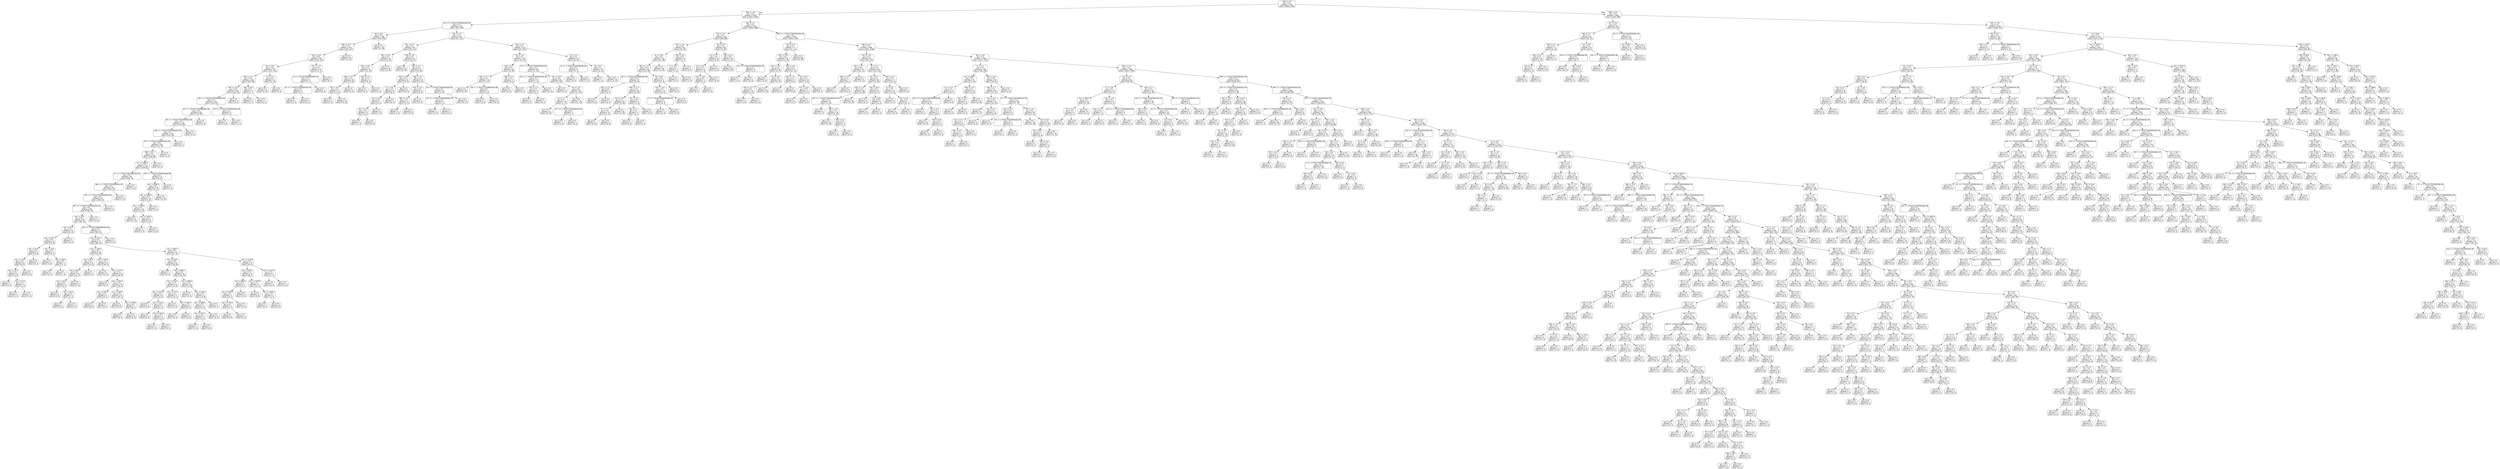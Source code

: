 digraph Tree {
node [shape=box, style="rounded", color="black", fontname=helvetica] ;
edge [fontname=helvetica] ;
0 [label="340 <= 4.3\ngini = 0.5\nsamples = 3411\nvalue = [2660, 2653]"] ;
1 [label="336 <= -4.6\ngini = 0.5\nsamples = 2329\nvalue = [1557, 2054]"] ;
0 -> 1 [labeldistance=2.5, labelangle=45, headlabel="True"] ;
2 [label="210 <= -1.7014117331926443e+38\ngini = 0.4\nsamples = 419\nvalue = [201, 466]"] ;
1 -> 2 ;
3 [label="65 <= 0.5\ngini = 0.5\nsamples = 188\nvalue = [144, 155]"] ;
2 -> 3 ;
4 [label="393 <= -0.3\ngini = 0.5\nsamples = 170\nvalue = [144, 127]"] ;
3 -> 4 ;
5 [label="104 <= -4.0\ngini = 0.5\nsamples = 160\nvalue = [144, 114]"] ;
4 -> 5 ;
6 [label="55 <= -4.8\ngini = 0.5\nsamples = 150\nvalue = [127, 112]"] ;
5 -> 6 ;
7 [label="360 <= -0.7\ngini = 0.5\nsamples = 139\nvalue = [125, 98]"] ;
6 -> 7 ;
8 [label="387 <= -5.3\ngini = 0.5\nsamples = 135\nvalue = [124, 91]"] ;
7 -> 8 ;
9 [label="138 <= -1.7014117331926443e+38\ngini = 0.5\nsamples = 131\nvalue = [116, 91]"] ;
8 -> 9 ;
10 [label="62 <= -1.7014117331926443e+38\ngini = 0.5\nsamples = 126\nvalue = [115, 83]"] ;
9 -> 10 ;
11 [label="99 <= -1.7014117331926443e+38\ngini = 0.5\nsamples = 125\nvalue = [113, 83]"] ;
10 -> 11 ;
12 [label="148 <= -1.7014117331926443e+38\ngini = 0.5\nsamples = 124\nvalue = [111, 83]"] ;
11 -> 12 ;
13 [label="39 <= -1.7014117331926443e+38\ngini = 0.5\nsamples = 123\nvalue = [111, 82]"] ;
12 -> 13 ;
14 [label="396 <= 11.3\ngini = 0.5\nsamples = 121\nvalue = [109, 82]"] ;
13 -> 14 ;
15 [label="rain <= 1189.0\ngini = 0.5\nsamples = 120\nvalue = [109, 81]"] ;
14 -> 15 ;
16 [label="21 <= -1.7014117331926443e+38\ngini = 0.4\nsamples = 93\nvalue = [103, 44]"] ;
15 -> 16 ;
17 [label="280 <= -1.7014117331926443e+38\ngini = 0.4\nsamples = 92\nvalue = [101, 44]"] ;
16 -> 17 ;
18 [label="376 <= -1.7014117331926443e+38\ngini = 0.4\nsamples = 91\nvalue = [100, 44]"] ;
17 -> 18 ;
19 [label="397 <= -1.7014117331926443e+38\ngini = 0.4\nsamples = 90\nvalue = [100, 43]"] ;
18 -> 19 ;
20 [label="rain <= 33.5\ngini = 0.4\nsamples = 89\nvalue = [99, 43]"] ;
19 -> 20 ;
21 [label="rain <= 27.5\ngini = 0.5\nsamples = 15\nvalue = [9, 11]"] ;
20 -> 21 ;
22 [label="rain <= 20.5\ngini = 0.5\nsamples = 13\nvalue = [9, 9]"] ;
21 -> 22 ;
23 [label="rain <= 19.5\ngini = 0.5\nsamples = 9\nvalue = [6, 8]"] ;
22 -> 23 ;
24 [label="rain <= 13.5\ngini = 0.5\nsamples = 8\nvalue = [6, 5]"] ;
23 -> 24 ;
25 [label="rain <= 11.5\ngini = 0.5\nsamples = 6\nvalue = [4, 5]"] ;
24 -> 25 ;
26 [label="gini = 0.4\nsamples = 2\nvalue = [1, 2]"] ;
25 -> 26 ;
27 [label="rain <= 12.5\ngini = 0.5\nsamples = 4\nvalue = [3, 3]"] ;
25 -> 27 ;
28 [label="gini = 0.5\nsamples = 2\nvalue = [1, 1]"] ;
27 -> 28 ;
29 [label="gini = 0.5\nsamples = 2\nvalue = [2, 2]"] ;
27 -> 29 ;
30 [label="gini = 0.0\nsamples = 2\nvalue = [2, 0]"] ;
24 -> 30 ;
31 [label="gini = 0.0\nsamples = 1\nvalue = [0, 3]"] ;
23 -> 31 ;
32 [label="rain <= 24.5\ngini = 0.4\nsamples = 4\nvalue = [3, 1]"] ;
22 -> 32 ;
33 [label="gini = 0.0\nsamples = 2\nvalue = [2, 0]"] ;
32 -> 33 ;
34 [label="rain <= 26.5\ngini = 0.5\nsamples = 2\nvalue = [1, 1]"] ;
32 -> 34 ;
35 [label="gini = 0.0\nsamples = 1\nvalue = [0, 1]"] ;
34 -> 35 ;
36 [label="gini = 0.0\nsamples = 1\nvalue = [1, 0]"] ;
34 -> 36 ;
37 [label="gini = 0.0\nsamples = 2\nvalue = [0, 2]"] ;
21 -> 37 ;
38 [label="381 <= -1.7014117331926443e+38\ngini = 0.4\nsamples = 74\nvalue = [90, 32]"] ;
20 -> 38 ;
39 [label="rain <= 331.0\ngini = 0.4\nsamples = 73\nvalue = [88, 32]"] ;
38 -> 39 ;
40 [label="rain <= 106.0\ngini = 0.2\nsamples = 36\nvalue = [51, 8]"] ;
39 -> 40 ;
41 [label="rain <= 97.0\ngini = 0.4\nsamples = 11\nvalue = [12, 5]"] ;
40 -> 41 ;
42 [label="rain <= 64.0\ngini = 0.2\nsamples = 10\nvalue = [12, 2]"] ;
41 -> 42 ;
43 [label="rain <= 42.5\ngini = 0.4\nsamples = 5\nvalue = [5, 2]"] ;
42 -> 43 ;
44 [label="gini = 0.0\nsamples = 2\nvalue = [4, 0]"] ;
43 -> 44 ;
45 [label="rain <= 52.0\ngini = 0.4\nsamples = 3\nvalue = [1, 2]"] ;
43 -> 45 ;
46 [label="gini = 0.0\nsamples = 1\nvalue = [0, 1]"] ;
45 -> 46 ;
47 [label="gini = 0.5\nsamples = 2\nvalue = [1, 1]"] ;
45 -> 47 ;
48 [label="gini = 0.0\nsamples = 5\nvalue = [7, 0]"] ;
42 -> 48 ;
49 [label="gini = 0.0\nsamples = 1\nvalue = [0, 3]"] ;
41 -> 49 ;
50 [label="rain <= 164.0\ngini = 0.1\nsamples = 25\nvalue = [39, 3]"] ;
40 -> 50 ;
51 [label="gini = 0.0\nsamples = 6\nvalue = [11, 0]"] ;
50 -> 51 ;
52 [label="rain <= 177.0\ngini = 0.2\nsamples = 19\nvalue = [28, 3]"] ;
50 -> 52 ;
53 [label="gini = 0.0\nsamples = 1\nvalue = [0, 1]"] ;
52 -> 53 ;
54 [label="rain <= 204.0\ngini = 0.1\nsamples = 18\nvalue = [28, 2]"] ;
52 -> 54 ;
55 [label="rain <= 200.0\ngini = 0.2\nsamples = 3\nvalue = [6, 1]"] ;
54 -> 55 ;
56 [label="gini = 0.0\nsamples = 2\nvalue = [6, 0]"] ;
55 -> 56 ;
57 [label="gini = 0.0\nsamples = 1\nvalue = [0, 1]"] ;
55 -> 57 ;
58 [label="rain <= 269.5\ngini = 0.1\nsamples = 15\nvalue = [22, 1]"] ;
54 -> 58 ;
59 [label="gini = 0.0\nsamples = 8\nvalue = [14, 0]"] ;
58 -> 59 ;
60 [label="rain <= 278.5\ngini = 0.2\nsamples = 7\nvalue = [8, 1]"] ;
58 -> 60 ;
61 [label="gini = 0.0\nsamples = 1\nvalue = [0, 1]"] ;
60 -> 61 ;
62 [label="gini = 0.0\nsamples = 6\nvalue = [8, 0]"] ;
60 -> 62 ;
63 [label="rain <= 687.0\ngini = 0.5\nsamples = 37\nvalue = [37, 24]"] ;
39 -> 63 ;
64 [label="rain <= 343.5\ngini = 0.5\nsamples = 22\nvalue = [18, 20]"] ;
63 -> 64 ;
65 [label="gini = 0.0\nsamples = 2\nvalue = [0, 4]"] ;
64 -> 65 ;
66 [label="rain <= 555.5\ngini = 0.5\nsamples = 20\nvalue = [18, 16]"] ;
64 -> 66 ;
67 [label="rain <= 431.0\ngini = 0.4\nsamples = 14\nvalue = [14, 6]"] ;
66 -> 67 ;
68 [label="rain <= 374.0\ngini = 0.5\nsamples = 6\nvalue = [4, 5]"] ;
67 -> 68 ;
69 [label="gini = 0.0\nsamples = 2\nvalue = [3, 0]"] ;
68 -> 69 ;
70 [label="rain <= 411.5\ngini = 0.3\nsamples = 4\nvalue = [1, 5]"] ;
68 -> 70 ;
71 [label="gini = 0.0\nsamples = 2\nvalue = [0, 3]"] ;
70 -> 71 ;
72 [label="rain <= 423.5\ngini = 0.4\nsamples = 2\nvalue = [1, 2]"] ;
70 -> 72 ;
73 [label="gini = 0.0\nsamples = 1\nvalue = [1, 0]"] ;
72 -> 73 ;
74 [label="gini = 0.0\nsamples = 1\nvalue = [0, 2]"] ;
72 -> 74 ;
75 [label="rain <= 477.0\ngini = 0.2\nsamples = 8\nvalue = [10, 1]"] ;
67 -> 75 ;
76 [label="gini = 0.0\nsamples = 3\nvalue = [5, 0]"] ;
75 -> 76 ;
77 [label="rain <= 481.5\ngini = 0.3\nsamples = 5\nvalue = [5, 1]"] ;
75 -> 77 ;
78 [label="gini = 0.0\nsamples = 1\nvalue = [0, 1]"] ;
77 -> 78 ;
79 [label="gini = 0.0\nsamples = 4\nvalue = [5, 0]"] ;
77 -> 79 ;
80 [label="rain <= 568.0\ngini = 0.4\nsamples = 6\nvalue = [4, 10]"] ;
66 -> 80 ;
81 [label="gini = 0.0\nsamples = 1\nvalue = [0, 4]"] ;
80 -> 81 ;
82 [label="rain <= 641.0\ngini = 0.5\nsamples = 5\nvalue = [4, 6]"] ;
80 -> 82 ;
83 [label="rain <= 586.0\ngini = 0.4\nsamples = 4\nvalue = [4, 2]"] ;
82 -> 83 ;
84 [label="rain <= 574.0\ngini = 0.4\nsamples = 2\nvalue = [1, 2]"] ;
83 -> 84 ;
85 [label="gini = 0.0\nsamples = 1\nvalue = [1, 0]"] ;
84 -> 85 ;
86 [label="gini = 0.0\nsamples = 1\nvalue = [0, 2]"] ;
84 -> 86 ;
87 [label="gini = 0.0\nsamples = 2\nvalue = [3, 0]"] ;
83 -> 87 ;
88 [label="gini = 0.0\nsamples = 1\nvalue = [0, 4]"] ;
82 -> 88 ;
89 [label="rain <= 1118.5\ngini = 0.3\nsamples = 15\nvalue = [19, 4]"] ;
63 -> 89 ;
90 [label="rain <= 945.5\ngini = 0.2\nsamples = 13\nvalue = [18, 3]"] ;
89 -> 90 ;
91 [label="rain <= 896.0\ngini = 0.4\nsamples = 5\nvalue = [6, 2]"] ;
90 -> 91 ;
92 [label="rain <= 764.0\ngini = 0.2\nsamples = 4\nvalue = [6, 1]"] ;
91 -> 92 ;
93 [label="rain <= 726.5\ngini = 0.4\nsamples = 2\nvalue = [2, 1]"] ;
92 -> 93 ;
94 [label="gini = 0.0\nsamples = 1\nvalue = [2, 0]"] ;
93 -> 94 ;
95 [label="gini = 0.0\nsamples = 1\nvalue = [0, 1]"] ;
93 -> 95 ;
96 [label="gini = 0.0\nsamples = 2\nvalue = [4, 0]"] ;
92 -> 96 ;
97 [label="gini = 0.0\nsamples = 1\nvalue = [0, 1]"] ;
91 -> 97 ;
98 [label="rain <= 1079.5\ngini = 0.1\nsamples = 8\nvalue = [12, 1]"] ;
90 -> 98 ;
99 [label="gini = 0.0\nsamples = 5\nvalue = [9, 0]"] ;
98 -> 99 ;
100 [label="rain <= 1091.0\ngini = 0.4\nsamples = 3\nvalue = [3, 1]"] ;
98 -> 100 ;
101 [label="gini = 0.0\nsamples = 1\nvalue = [0, 1]"] ;
100 -> 101 ;
102 [label="gini = 0.0\nsamples = 2\nvalue = [3, 0]"] ;
100 -> 102 ;
103 [label="rain <= 1147.5\ngini = 0.5\nsamples = 2\nvalue = [1, 1]"] ;
89 -> 103 ;
104 [label="gini = 0.0\nsamples = 1\nvalue = [0, 1]"] ;
103 -> 104 ;
105 [label="gini = 0.0\nsamples = 1\nvalue = [1, 0]"] ;
103 -> 105 ;
106 [label="gini = 0.0\nsamples = 1\nvalue = [2, 0]"] ;
38 -> 106 ;
107 [label="gini = 0.0\nsamples = 1\nvalue = [1, 0]"] ;
19 -> 107 ;
108 [label="gini = 0.0\nsamples = 1\nvalue = [0, 1]"] ;
18 -> 108 ;
109 [label="gini = 0.0\nsamples = 1\nvalue = [1, 0]"] ;
17 -> 109 ;
110 [label="gini = 0.0\nsamples = 1\nvalue = [2, 0]"] ;
16 -> 110 ;
111 [label="216 <= -1.7014117331926443e+38\ngini = 0.2\nsamples = 27\nvalue = [6, 37]"] ;
15 -> 111 ;
112 [label="rain <= 3393.0\ngini = 0.2\nsamples = 26\nvalue = [5, 37]"] ;
111 -> 112 ;
113 [label="rain <= 3325.5\ngini = 0.3\nsamples = 15\nvalue = [5, 22]"] ;
112 -> 113 ;
114 [label="rain <= 1794.5\ngini = 0.2\nsamples = 14\nvalue = [2, 22]"] ;
113 -> 114 ;
115 [label="gini = 0.0\nsamples = 8\nvalue = [0, 14]"] ;
114 -> 115 ;
116 [label="rain <= 2207.5\ngini = 0.3\nsamples = 6\nvalue = [2, 8]"] ;
114 -> 116 ;
117 [label="gini = 0.0\nsamples = 2\nvalue = [2, 0]"] ;
116 -> 117 ;
118 [label="gini = 0.0\nsamples = 4\nvalue = [0, 8]"] ;
116 -> 118 ;
119 [label="gini = 0.0\nsamples = 1\nvalue = [3, 0]"] ;
113 -> 119 ;
120 [label="gini = 0.0\nsamples = 11\nvalue = [0, 15]"] ;
112 -> 120 ;
121 [label="gini = 0.0\nsamples = 1\nvalue = [1, 0]"] ;
111 -> 121 ;
122 [label="gini = 0.0\nsamples = 1\nvalue = [0, 1]"] ;
14 -> 122 ;
123 [label="gini = 0.0\nsamples = 2\nvalue = [2, 0]"] ;
13 -> 123 ;
124 [label="gini = 0.0\nsamples = 1\nvalue = [0, 1]"] ;
12 -> 124 ;
125 [label="gini = 0.0\nsamples = 1\nvalue = [2, 0]"] ;
11 -> 125 ;
126 [label="gini = 0.0\nsamples = 1\nvalue = [2, 0]"] ;
10 -> 126 ;
127 [label="277 <= -1.7014117331926443e+38\ngini = 0.2\nsamples = 5\nvalue = [1, 8]"] ;
9 -> 127 ;
128 [label="gini = 0.0\nsamples = 4\nvalue = [0, 8]"] ;
127 -> 128 ;
129 [label="gini = 0.0\nsamples = 1\nvalue = [1, 0]"] ;
127 -> 129 ;
130 [label="gini = 0.0\nsamples = 4\nvalue = [8, 0]"] ;
8 -> 130 ;
131 [label="361 <= 0.3\ngini = 0.2\nsamples = 4\nvalue = [1, 7]"] ;
7 -> 131 ;
132 [label="gini = 0.0\nsamples = 3\nvalue = [0, 7]"] ;
131 -> 132 ;
133 [label="gini = 0.0\nsamples = 1\nvalue = [1, 0]"] ;
131 -> 133 ;
134 [label="74 <= 2.2\ngini = 0.2\nsamples = 11\nvalue = [2, 14]"] ;
6 -> 134 ;
135 [label="gini = 0.0\nsamples = 9\nvalue = [0, 14]"] ;
134 -> 135 ;
136 [label="gini = 0.0\nsamples = 2\nvalue = [2, 0]"] ;
134 -> 136 ;
137 [label="377 <= -1.5\ngini = 0.2\nsamples = 10\nvalue = [17, 2]"] ;
5 -> 137 ;
138 [label="0 <= -1.7014117331926443e+38\ngini = 0.1\nsamples = 9\nvalue = [17, 1]"] ;
137 -> 138 ;
139 [label="24 <= -1.7014117331926443e+38\ngini = 0.4\nsamples = 2\nvalue = [2, 1]"] ;
138 -> 139 ;
140 [label="gini = 0.0\nsamples = 1\nvalue = [2, 0]"] ;
139 -> 140 ;
141 [label="gini = 0.0\nsamples = 1\nvalue = [0, 1]"] ;
139 -> 141 ;
142 [label="gini = 0.0\nsamples = 7\nvalue = [15, 0]"] ;
138 -> 142 ;
143 [label="gini = 0.0\nsamples = 1\nvalue = [0, 1]"] ;
137 -> 143 ;
144 [label="gini = 0.0\nsamples = 10\nvalue = [0, 13]"] ;
4 -> 144 ;
145 [label="gini = 0.0\nsamples = 18\nvalue = [0, 28]"] ;
3 -> 145 ;
146 [label="138 <= -3.4\ngini = 0.3\nsamples = 231\nvalue = [57, 311]"] ;
2 -> 146 ;
147 [label="391 <= -5.1\ngini = 0.4\nsamples = 96\nvalue = [40, 114]"] ;
146 -> 147 ;
148 [label="265 <= -5.6\ngini = 0.2\nsamples = 53\nvalue = [11, 67]"] ;
147 -> 148 ;
149 [label="346 <= -5.5\ngini = 0.4\nsamples = 23\nvalue = [11, 23]"] ;
148 -> 149 ;
150 [label="266 <= -5.7\ngini = 0.3\nsamples = 19\nvalue = [5, 22]"] ;
149 -> 150 ;
151 [label="99 <= -6.4\ngini = 0.2\nsamples = 17\nvalue = [2, 22]"] ;
150 -> 151 ;
152 [label="gini = 0.0\nsamples = 2\nvalue = [2, 0]"] ;
151 -> 152 ;
153 [label="gini = 0.0\nsamples = 15\nvalue = [0, 22]"] ;
151 -> 153 ;
154 [label="gini = 0.0\nsamples = 2\nvalue = [3, 0]"] ;
150 -> 154 ;
155 [label="336 <= -5.1\ngini = 0.2\nsamples = 4\nvalue = [6, 1]"] ;
149 -> 155 ;
156 [label="gini = 0.0\nsamples = 3\nvalue = [6, 0]"] ;
155 -> 156 ;
157 [label="gini = 0.0\nsamples = 1\nvalue = [0, 1]"] ;
155 -> 157 ;
158 [label="gini = 0.0\nsamples = 30\nvalue = [0, 44]"] ;
148 -> 158 ;
159 [label="109 <= -5.0\ngini = 0.5\nsamples = 43\nvalue = [29, 47]"] ;
147 -> 159 ;
160 [label="gini = 0.0\nsamples = 10\nvalue = [0, 19]"] ;
159 -> 160 ;
161 [label="103 <= -4.7\ngini = 0.5\nsamples = 33\nvalue = [29, 28]"] ;
159 -> 161 ;
162 [label="329 <= -4.9\ngini = 0.3\nsamples = 14\nvalue = [21, 5]"] ;
161 -> 162 ;
163 [label="5 <= -4.8\ngini = 0.5\nsamples = 9\nvalue = [8, 5]"] ;
162 -> 163 ;
164 [label="112 <= -5.0\ngini = 0.3\nsamples = 7\nvalue = [8, 2]"] ;
163 -> 164 ;
165 [label="107 <= -5.0\ngini = 0.4\nsamples = 3\nvalue = [1, 2]"] ;
164 -> 165 ;
166 [label="gini = 0.0\nsamples = 1\nvalue = [1, 0]"] ;
165 -> 166 ;
167 [label="gini = 0.0\nsamples = 2\nvalue = [0, 2]"] ;
165 -> 167 ;
168 [label="gini = 0.0\nsamples = 4\nvalue = [7, 0]"] ;
164 -> 168 ;
169 [label="gini = 0.0\nsamples = 2\nvalue = [0, 3]"] ;
163 -> 169 ;
170 [label="gini = 0.0\nsamples = 5\nvalue = [13, 0]"] ;
162 -> 170 ;
171 [label="339 <= -4.7\ngini = 0.4\nsamples = 19\nvalue = [8, 23]"] ;
161 -> 171 ;
172 [label="375 <= -4.5\ngini = 0.5\nsamples = 8\nvalue = [6, 5]"] ;
171 -> 172 ;
173 [label="390 <= -5.1\ngini = 0.3\nsamples = 5\nvalue = [1, 5]"] ;
172 -> 173 ;
174 [label="gini = 0.0\nsamples = 1\nvalue = [1, 0]"] ;
173 -> 174 ;
175 [label="gini = 0.0\nsamples = 4\nvalue = [0, 5]"] ;
173 -> 175 ;
176 [label="gini = 0.0\nsamples = 3\nvalue = [5, 0]"] ;
172 -> 176 ;
177 [label="79 <= -1.7014117331926443e+38\ngini = 0.2\nsamples = 11\nvalue = [2, 18]"] ;
171 -> 177 ;
178 [label="337 <= -1.7014117331926443e+38\ngini = 0.4\nsamples = 2\nvalue = [2, 1]"] ;
177 -> 178 ;
179 [label="gini = 0.0\nsamples = 1\nvalue = [2, 0]"] ;
178 -> 179 ;
180 [label="gini = 0.0\nsamples = 1\nvalue = [0, 1]"] ;
178 -> 180 ;
181 [label="gini = 0.0\nsamples = 9\nvalue = [0, 17]"] ;
177 -> 181 ;
182 [label="265 <= 2.0\ngini = 0.1\nsamples = 135\nvalue = [17, 197]"] ;
146 -> 182 ;
183 [label="16 <= -2.5\ngini = 0.1\nsamples = 115\nvalue = [9, 173]"] ;
182 -> 183 ;
184 [label="316 <= 0.4\ngini = 0.3\nsamples = 21\nvalue = [5, 29]"] ;
183 -> 184 ;
185 [label="287 <= -2.7\ngini = 0.1\nsamples = 18\nvalue = [1, 27]"] ;
184 -> 185 ;
186 [label="gini = 0.0\nsamples = 11\nvalue = [0, 19]"] ;
185 -> 186 ;
187 [label="102 <= -1.7014117331926443e+38\ngini = 0.2\nsamples = 7\nvalue = [1, 8]"] ;
185 -> 187 ;
188 [label="gini = 0.0\nsamples = 1\nvalue = [1, 0]"] ;
187 -> 188 ;
189 [label="gini = 0.0\nsamples = 6\nvalue = [0, 8]"] ;
187 -> 189 ;
190 [label="398 <= 1.3\ngini = 0.4\nsamples = 3\nvalue = [4, 2]"] ;
184 -> 190 ;
191 [label="gini = 0.0\nsamples = 2\nvalue = [4, 0]"] ;
190 -> 191 ;
192 [label="gini = 0.0\nsamples = 1\nvalue = [0, 2]"] ;
190 -> 192 ;
193 [label="70 <= -1.7014117331926443e+38\ngini = 0.1\nsamples = 94\nvalue = [4, 144]"] ;
183 -> 193 ;
194 [label="191 <= -1.7014117331926443e+38\ngini = 0.3\nsamples = 10\nvalue = [2, 11]"] ;
193 -> 194 ;
195 [label="370 <= 1.3\ngini = 0.4\nsamples = 3\nvalue = [2, 1]"] ;
194 -> 195 ;
196 [label="gini = 0.0\nsamples = 2\nvalue = [2, 0]"] ;
195 -> 196 ;
197 [label="gini = 0.0\nsamples = 1\nvalue = [0, 1]"] ;
195 -> 197 ;
198 [label="gini = 0.0\nsamples = 7\nvalue = [0, 10]"] ;
194 -> 198 ;
199 [label="rain <= 19.0\ngini = 0.0\nsamples = 84\nvalue = [2, 133]"] ;
193 -> 199 ;
200 [label="gini = 0.0\nsamples = 1\nvalue = [1, 0]"] ;
199 -> 200 ;
201 [label="64 <= -1.6\ngini = 0.0\nsamples = 83\nvalue = [1, 133]"] ;
199 -> 201 ;
202 [label="13 <= 1.1\ngini = 0.1\nsamples = 10\nvalue = [1, 17]"] ;
201 -> 202 ;
203 [label="gini = 0.0\nsamples = 8\nvalue = [0, 15]"] ;
202 -> 203 ;
204 [label="217 <= -1.7014117331926443e+38\ngini = 0.4\nsamples = 2\nvalue = [1, 2]"] ;
202 -> 204 ;
205 [label="gini = 0.0\nsamples = 1\nvalue = [1, 0]"] ;
204 -> 205 ;
206 [label="gini = 0.0\nsamples = 1\nvalue = [0, 2]"] ;
204 -> 206 ;
207 [label="gini = 0.0\nsamples = 73\nvalue = [0, 116]"] ;
201 -> 207 ;
208 [label="13 <= 3.0\ngini = 0.4\nsamples = 20\nvalue = [8, 24]"] ;
182 -> 208 ;
209 [label="23 <= -1.7014117331926443e+38\ngini = 0.3\nsamples = 5\nvalue = [7, 2]"] ;
208 -> 209 ;
210 [label="gini = 0.0\nsamples = 1\nvalue = [0, 2]"] ;
209 -> 210 ;
211 [label="gini = 0.0\nsamples = 4\nvalue = [7, 0]"] ;
209 -> 211 ;
212 [label="45 <= 0.7\ngini = 0.1\nsamples = 15\nvalue = [1, 22]"] ;
208 -> 212 ;
213 [label="gini = 0.0\nsamples = 1\nvalue = [1, 0]"] ;
212 -> 213 ;
214 [label="gini = 0.0\nsamples = 14\nvalue = [0, 22]"] ;
212 -> 214 ;
215 [label="246 <= -4.7\ngini = 0.5\nsamples = 1910\nvalue = [1356, 1588]"] ;
1 -> 215 ;
216 [label="312 <= -0.1\ngini = 0.3\nsamples = 148\nvalue = [38, 188]"] ;
215 -> 216 ;
217 [label="245 <= -0.2\ngini = 0.4\nsamples = 82\nvalue = [31, 92]"] ;
216 -> 217 ;
218 [label="61 <= -0.8\ngini = 0.3\nsamples = 73\nvalue = [24, 88]"] ;
217 -> 218 ;
219 [label="392 <= -1.0\ngini = 0.4\nsamples = 54\nvalue = [24, 58]"] ;
218 -> 219 ;
220 [label="39 <= -1.7014117331926443e+38\ngini = 0.3\nsamples = 37\nvalue = [9, 49]"] ;
219 -> 220 ;
221 [label="320 <= -2.3\ngini = 0.5\nsamples = 3\nvalue = [3, 3]"] ;
220 -> 221 ;
222 [label="gini = 0.0\nsamples = 1\nvalue = [3, 0]"] ;
221 -> 222 ;
223 [label="gini = 0.0\nsamples = 2\nvalue = [0, 3]"] ;
221 -> 223 ;
224 [label="345 <= -1.3\ngini = 0.2\nsamples = 34\nvalue = [6, 46]"] ;
220 -> 224 ;
225 [label="279 <= -3.5\ngini = 0.1\nsamples = 28\nvalue = [3, 42]"] ;
224 -> 225 ;
226 [label="97 <= -4.1\ngini = 0.3\nsamples = 10\nvalue = [3, 12]"] ;
225 -> 226 ;
227 [label="gini = 0.0\nsamples = 7\nvalue = [0, 12]"] ;
226 -> 227 ;
228 [label="gini = 0.0\nsamples = 3\nvalue = [3, 0]"] ;
226 -> 228 ;
229 [label="gini = 0.0\nsamples = 18\nvalue = [0, 30]"] ;
225 -> 229 ;
230 [label="50 <= -1.4\ngini = 0.5\nsamples = 6\nvalue = [3, 4]"] ;
224 -> 230 ;
231 [label="261 <= 1.7\ngini = 0.4\nsamples = 4\nvalue = [3, 1]"] ;
230 -> 231 ;
232 [label="gini = 0.0\nsamples = 3\nvalue = [3, 0]"] ;
231 -> 232 ;
233 [label="gini = 0.0\nsamples = 1\nvalue = [0, 1]"] ;
231 -> 233 ;
234 [label="gini = 0.0\nsamples = 2\nvalue = [0, 3]"] ;
230 -> 234 ;
235 [label="39 <= 0.4\ngini = 0.5\nsamples = 17\nvalue = [15, 9]"] ;
219 -> 235 ;
236 [label="376 <= -0.3\ngini = 0.3\nsamples = 12\nvalue = [15, 4]"] ;
235 -> 236 ;
237 [label="5 <= -1.7014117331926443e+38\ngini = 0.5\nsamples = 6\nvalue = [6, 4]"] ;
236 -> 237 ;
238 [label="gini = 0.0\nsamples = 2\nvalue = [0, 4]"] ;
237 -> 238 ;
239 [label="gini = 0.0\nsamples = 4\nvalue = [6, 0]"] ;
237 -> 239 ;
240 [label="gini = 0.0\nsamples = 6\nvalue = [9, 0]"] ;
236 -> 240 ;
241 [label="gini = 0.0\nsamples = 5\nvalue = [0, 5]"] ;
235 -> 241 ;
242 [label="gini = 0.0\nsamples = 19\nvalue = [0, 30]"] ;
218 -> 242 ;
243 [label="390 <= 0.0\ngini = 0.5\nsamples = 9\nvalue = [7, 4]"] ;
217 -> 243 ;
244 [label="5 <= -0.4\ngini = 0.3\nsamples = 7\nvalue = [7, 2]"] ;
243 -> 244 ;
245 [label="gini = 0.0\nsamples = 2\nvalue = [0, 2]"] ;
244 -> 245 ;
246 [label="gini = 0.0\nsamples = 5\nvalue = [7, 0]"] ;
244 -> 246 ;
247 [label="gini = 0.0\nsamples = 2\nvalue = [0, 2]"] ;
243 -> 247 ;
248 [label="78 <= -0.3\ngini = 0.1\nsamples = 66\nvalue = [7, 96]"] ;
216 -> 248 ;
249 [label="61 <= 2.2\ngini = 0.5\nsamples = 12\nvalue = [6, 9]"] ;
248 -> 249 ;
250 [label="24 <= -0.2\ngini = 0.2\nsamples = 9\nvalue = [1, 9]"] ;
249 -> 250 ;
251 [label="270 <= -0.0\ngini = 0.5\nsamples = 2\nvalue = [1, 1]"] ;
250 -> 251 ;
252 [label="gini = 0.0\nsamples = 1\nvalue = [0, 1]"] ;
251 -> 252 ;
253 [label="gini = 0.0\nsamples = 1\nvalue = [1, 0]"] ;
251 -> 253 ;
254 [label="gini = 0.0\nsamples = 7\nvalue = [0, 8]"] ;
250 -> 254 ;
255 [label="gini = 0.0\nsamples = 3\nvalue = [5, 0]"] ;
249 -> 255 ;
256 [label="156 <= 4.0\ngini = 0.0\nsamples = 54\nvalue = [1, 87]"] ;
248 -> 256 ;
257 [label="gini = 0.0\nsamples = 49\nvalue = [0, 82]"] ;
256 -> 257 ;
258 [label="112 <= -1.7014117331926443e+38\ngini = 0.3\nsamples = 5\nvalue = [1, 5]"] ;
256 -> 258 ;
259 [label="gini = 0.0\nsamples = 1\nvalue = [1, 0]"] ;
258 -> 259 ;
260 [label="gini = 0.0\nsamples = 4\nvalue = [0, 5]"] ;
258 -> 260 ;
261 [label="298 <= -1.7014117331926443e+38\ngini = 0.5\nsamples = 1762\nvalue = [1318, 1400]"] ;
215 -> 261 ;
262 [label="178 <= -0.3\ngini = 0.2\nsamples = 77\nvalue = [17, 111]"] ;
261 -> 262 ;
263 [label="253 <= -0.8\ngini = 0.4\nsamples = 39\nvalue = [17, 48]"] ;
262 -> 263 ;
264 [label="267 <= -3.9\ngini = 0.2\nsamples = 24\nvalue = [5, 37]"] ;
263 -> 264 ;
265 [label="gini = 0.0\nsamples = 2\nvalue = [2, 0]"] ;
264 -> 265 ;
266 [label="93 <= -3.2\ngini = 0.1\nsamples = 22\nvalue = [3, 37]"] ;
264 -> 266 ;
267 [label="378 <= -4.3\ngini = 0.3\nsamples = 10\nvalue = [3, 14]"] ;
266 -> 267 ;
268 [label="gini = 0.0\nsamples = 3\nvalue = [3, 0]"] ;
267 -> 268 ;
269 [label="gini = 0.0\nsamples = 7\nvalue = [0, 14]"] ;
267 -> 269 ;
270 [label="gini = 0.0\nsamples = 12\nvalue = [0, 23]"] ;
266 -> 270 ;
271 [label="363 <= -0.8\ngini = 0.5\nsamples = 15\nvalue = [12, 11]"] ;
263 -> 271 ;
272 [label="325 <= -1.2\ngini = 0.3\nsamples = 5\nvalue = [9, 2]"] ;
271 -> 272 ;
273 [label="gini = 0.0\nsamples = 2\nvalue = [0, 2]"] ;
272 -> 273 ;
274 [label="gini = 0.0\nsamples = 3\nvalue = [9, 0]"] ;
272 -> 274 ;
275 [label="8 <= -0.7\ngini = 0.4\nsamples = 10\nvalue = [3, 9]"] ;
271 -> 275 ;
276 [label="377 <= -0.2\ngini = 0.5\nsamples = 4\nvalue = [3, 2]"] ;
275 -> 276 ;
277 [label="gini = 0.0\nsamples = 2\nvalue = [0, 2]"] ;
276 -> 277 ;
278 [label="gini = 0.0\nsamples = 2\nvalue = [3, 0]"] ;
276 -> 278 ;
279 [label="gini = 0.0\nsamples = 6\nvalue = [0, 7]"] ;
275 -> 279 ;
280 [label="gini = 0.0\nsamples = 38\nvalue = [0, 63]"] ;
262 -> 280 ;
281 [label="390 <= -4.7\ngini = 0.5\nsamples = 1685\nvalue = [1301, 1289]"] ;
261 -> 281 ;
282 [label="243 <= -3.4\ngini = 0.3\nsamples = 97\nvalue = [28, 115]"] ;
281 -> 282 ;
283 [label="287 <= -1.4\ngini = 0.5\nsamples = 16\nvalue = [14, 12]"] ;
282 -> 283 ;
284 [label="355 <= -4.5\ngini = 0.1\nsamples = 7\nvalue = [14, 1]"] ;
283 -> 284 ;
285 [label="gini = 0.0\nsamples = 1\nvalue = [0, 1]"] ;
284 -> 285 ;
286 [label="gini = 0.0\nsamples = 6\nvalue = [14, 0]"] ;
284 -> 286 ;
287 [label="gini = 0.0\nsamples = 9\nvalue = [0, 11]"] ;
283 -> 287 ;
288 [label="47 <= 1.1\ngini = 0.2\nsamples = 81\nvalue = [14, 103]"] ;
282 -> 288 ;
289 [label="67 <= 0.7\ngini = 0.1\nsamples = 64\nvalue = [4, 90]"] ;
288 -> 289 ;
290 [label="282 <= -1.4\ngini = 0.0\nsamples = 58\nvalue = [2, 85]"] ;
289 -> 290 ;
291 [label="220 <= -1.7014117331926443e+38\ngini = 0.2\nsamples = 17\nvalue = [2, 20]"] ;
290 -> 291 ;
292 [label="gini = 0.0\nsamples = 1\nvalue = [1, 0]"] ;
291 -> 292 ;
293 [label="198 <= -0.5\ngini = 0.1\nsamples = 16\nvalue = [1, 20]"] ;
291 -> 293 ;
294 [label="gini = 0.0\nsamples = 13\nvalue = [0, 18]"] ;
293 -> 294 ;
295 [label="258 <= 0.1\ngini = 0.4\nsamples = 3\nvalue = [1, 2]"] ;
293 -> 295 ;
296 [label="gini = 0.0\nsamples = 1\nvalue = [1, 0]"] ;
295 -> 296 ;
297 [label="gini = 0.0\nsamples = 2\nvalue = [0, 2]"] ;
295 -> 297 ;
298 [label="gini = 0.0\nsamples = 41\nvalue = [0, 65]"] ;
290 -> 298 ;
299 [label="242 <= 0.6\ngini = 0.4\nsamples = 6\nvalue = [2, 5]"] ;
289 -> 299 ;
300 [label="gini = 0.0\nsamples = 3\nvalue = [0, 4]"] ;
299 -> 300 ;
301 [label="173 <= 0.9\ngini = 0.4\nsamples = 3\nvalue = [2, 1]"] ;
299 -> 301 ;
302 [label="gini = 0.0\nsamples = 2\nvalue = [2, 0]"] ;
301 -> 302 ;
303 [label="gini = 0.0\nsamples = 1\nvalue = [0, 1]"] ;
301 -> 303 ;
304 [label="332 <= 2.0\ngini = 0.5\nsamples = 17\nvalue = [10, 13]"] ;
288 -> 304 ;
305 [label="8 <= 0.9\ngini = 0.4\nsamples = 10\nvalue = [10, 5]"] ;
304 -> 305 ;
306 [label="gini = 0.0\nsamples = 3\nvalue = [0, 4]"] ;
305 -> 306 ;
307 [label="221 <= 3.0\ngini = 0.2\nsamples = 7\nvalue = [10, 1]"] ;
305 -> 307 ;
308 [label="gini = 0.0\nsamples = 6\nvalue = [10, 0]"] ;
307 -> 308 ;
309 [label="gini = 0.0\nsamples = 1\nvalue = [0, 1]"] ;
307 -> 309 ;
310 [label="gini = 0.0\nsamples = 7\nvalue = [0, 8]"] ;
304 -> 310 ;
311 [label="60 <= -4.6\ngini = 0.5\nsamples = 1588\nvalue = [1273, 1174]"] ;
281 -> 311 ;
312 [label="8 <= -4.1\ngini = 0.4\nsamples = 106\nvalue = [39, 126]"] ;
311 -> 312 ;
313 [label="rain <= 582.5\ngini = 0.5\nsamples = 37\nvalue = [21, 29]"] ;
312 -> 313 ;
314 [label="10 <= -0.4\ngini = 0.4\nsamples = 21\nvalue = [18, 7]"] ;
313 -> 314 ;
315 [label="232 <= -1.7014117331926443e+38\ngini = 0.2\nsamples = 18\nvalue = [18, 3]"] ;
314 -> 315 ;
316 [label="gini = 0.0\nsamples = 1\nvalue = [0, 1]"] ;
315 -> 316 ;
317 [label="116 <= -0.4\ngini = 0.2\nsamples = 17\nvalue = [18, 2]"] ;
315 -> 317 ;
318 [label="gini = 0.0\nsamples = 13\nvalue = [14, 0]"] ;
317 -> 318 ;
319 [label="344 <= 0.8\ngini = 0.4\nsamples = 4\nvalue = [4, 2]"] ;
317 -> 319 ;
320 [label="gini = 0.0\nsamples = 2\nvalue = [0, 2]"] ;
319 -> 320 ;
321 [label="gini = 0.0\nsamples = 2\nvalue = [4, 0]"] ;
319 -> 321 ;
322 [label="gini = 0.0\nsamples = 3\nvalue = [0, 4]"] ;
314 -> 322 ;
323 [label="338 <= -4.0\ngini = 0.2\nsamples = 16\nvalue = [3, 22]"] ;
313 -> 323 ;
324 [label="251 <= -5.0\ngini = 0.5\nsamples = 4\nvalue = [3, 4]"] ;
323 -> 324 ;
325 [label="gini = 0.0\nsamples = 2\nvalue = [3, 0]"] ;
324 -> 325 ;
326 [label="gini = 0.0\nsamples = 2\nvalue = [0, 4]"] ;
324 -> 326 ;
327 [label="gini = 0.0\nsamples = 12\nvalue = [0, 18]"] ;
323 -> 327 ;
328 [label="142 <= 10.4\ngini = 0.3\nsamples = 69\nvalue = [18, 97]"] ;
312 -> 328 ;
329 [label="149 <= -1.7\ngini = 0.3\nsamples = 68\nvalue = [17, 97]"] ;
328 -> 329 ;
330 [label="56 <= -3.2\ngini = 0.4\nsamples = 20\nvalue = [10, 25]"] ;
329 -> 330 ;
331 [label="gini = 0.0\nsamples = 9\nvalue = [0, 17]"] ;
330 -> 331 ;
332 [label="63 <= -0.3\ngini = 0.5\nsamples = 11\nvalue = [10, 8]"] ;
330 -> 332 ;
333 [label="111 <= -3.1\ngini = 0.3\nsamples = 8\nvalue = [10, 2]"] ;
332 -> 333 ;
334 [label="339 <= -4.1\ngini = 0.4\nsamples = 3\nvalue = [1, 2]"] ;
333 -> 334 ;
335 [label="gini = 0.0\nsamples = 1\nvalue = [1, 0]"] ;
334 -> 335 ;
336 [label="gini = 0.0\nsamples = 2\nvalue = [0, 2]"] ;
334 -> 336 ;
337 [label="gini = 0.0\nsamples = 5\nvalue = [9, 0]"] ;
333 -> 337 ;
338 [label="gini = 0.0\nsamples = 3\nvalue = [0, 6]"] ;
332 -> 338 ;
339 [label="57 <= -1.7014117331926443e+38\ngini = 0.2\nsamples = 48\nvalue = [7, 72]"] ;
329 -> 339 ;
340 [label="145 <= -0.5\ngini = 0.5\nsamples = 6\nvalue = [3, 5]"] ;
339 -> 340 ;
341 [label="gini = 0.0\nsamples = 3\nvalue = [0, 4]"] ;
340 -> 341 ;
342 [label="19 <= -1.7014117331926443e+38\ngini = 0.4\nsamples = 3\nvalue = [3, 1]"] ;
340 -> 342 ;
343 [label="gini = 0.0\nsamples = 1\nvalue = [0, 1]"] ;
342 -> 343 ;
344 [label="gini = 0.0\nsamples = 2\nvalue = [3, 0]"] ;
342 -> 344 ;
345 [label="307 <= 0.1\ngini = 0.1\nsamples = 42\nvalue = [4, 67]"] ;
339 -> 345 ;
346 [label="gini = 0.0\nsamples = 24\nvalue = [0, 40]"] ;
345 -> 346 ;
347 [label="274 <= 0.6\ngini = 0.2\nsamples = 18\nvalue = [4, 27]"] ;
345 -> 347 ;
348 [label="357 <= 0.5\ngini = 0.4\nsamples = 7\nvalue = [4, 8]"] ;
347 -> 348 ;
349 [label="gini = 0.0\nsamples = 3\nvalue = [0, 7]"] ;
348 -> 349 ;
350 [label="169 <= -0.5\ngini = 0.3\nsamples = 4\nvalue = [4, 1]"] ;
348 -> 350 ;
351 [label="gini = 0.0\nsamples = 1\nvalue = [0, 1]"] ;
350 -> 351 ;
352 [label="gini = 0.0\nsamples = 3\nvalue = [4, 0]"] ;
350 -> 352 ;
353 [label="gini = 0.0\nsamples = 11\nvalue = [0, 19]"] ;
347 -> 353 ;
354 [label="gini = 0.0\nsamples = 1\nvalue = [1, 0]"] ;
328 -> 354 ;
355 [label="384 <= -5.3\ngini = 0.5\nsamples = 1482\nvalue = [1234, 1048]"] ;
311 -> 355 ;
356 [label="215 <= -0.4\ngini = 0.4\nsamples = 68\nvalue = [28, 76]"] ;
355 -> 356 ;
357 [label="77 <= -2.5\ngini = 0.5\nsamples = 23\nvalue = [16, 17]"] ;
356 -> 357 ;
358 [label="rain <= 185.5\ngini = 0.3\nsamples = 11\nvalue = [3, 13]"] ;
357 -> 358 ;
359 [label="78 <= -1.3\ngini = 0.5\nsamples = 3\nvalue = [3, 2]"] ;
358 -> 359 ;
360 [label="gini = 0.0\nsamples = 2\nvalue = [3, 0]"] ;
359 -> 360 ;
361 [label="gini = 0.0\nsamples = 1\nvalue = [0, 2]"] ;
359 -> 361 ;
362 [label="gini = 0.0\nsamples = 8\nvalue = [0, 11]"] ;
358 -> 362 ;
363 [label="210 <= -1.6\ngini = 0.4\nsamples = 12\nvalue = [13, 4]"] ;
357 -> 363 ;
364 [label="344 <= -2.1\ngini = 0.4\nsamples = 4\nvalue = [1, 3]"] ;
363 -> 364 ;
365 [label="gini = 0.0\nsamples = 1\nvalue = [1, 0]"] ;
364 -> 365 ;
366 [label="gini = 0.0\nsamples = 3\nvalue = [0, 3]"] ;
364 -> 366 ;
367 [label="112 <= -1.7014117331926443e+38\ngini = 0.1\nsamples = 8\nvalue = [12, 1]"] ;
363 -> 367 ;
368 [label="gini = 0.0\nsamples = 1\nvalue = [0, 1]"] ;
367 -> 368 ;
369 [label="gini = 0.0\nsamples = 7\nvalue = [12, 0]"] ;
367 -> 369 ;
370 [label="108 <= 2.2\ngini = 0.3\nsamples = 45\nvalue = [12, 59]"] ;
356 -> 370 ;
371 [label="253 <= -1.7014117331926443e+38\ngini = 0.1\nsamples = 38\nvalue = [4, 57]"] ;
370 -> 371 ;
372 [label="309 <= 0.8\ngini = 0.5\nsamples = 4\nvalue = [3, 3]"] ;
371 -> 372 ;
373 [label="gini = 0.0\nsamples = 2\nvalue = [3, 0]"] ;
372 -> 373 ;
374 [label="gini = 0.0\nsamples = 2\nvalue = [0, 3]"] ;
372 -> 374 ;
375 [label="34 <= -1.7014117331926443e+38\ngini = 0.0\nsamples = 34\nvalue = [1, 54]"] ;
371 -> 375 ;
376 [label="10 <= 0.1\ngini = 0.4\nsamples = 3\nvalue = [1, 3]"] ;
375 -> 376 ;
377 [label="gini = 0.0\nsamples = 2\nvalue = [0, 3]"] ;
376 -> 377 ;
378 [label="gini = 0.0\nsamples = 1\nvalue = [1, 0]"] ;
376 -> 378 ;
379 [label="gini = 0.0\nsamples = 31\nvalue = [0, 51]"] ;
375 -> 379 ;
380 [label="220 <= -1.7014117331926443e+38\ngini = 0.3\nsamples = 7\nvalue = [8, 2]"] ;
370 -> 380 ;
381 [label="gini = 0.0\nsamples = 1\nvalue = [0, 2]"] ;
380 -> 381 ;
382 [label="gini = 0.0\nsamples = 6\nvalue = [8, 0]"] ;
380 -> 382 ;
383 [label="399 <= -1.7014117331926443e+38\ngini = 0.5\nsamples = 1414\nvalue = [1206, 972]"] ;
355 -> 383 ;
384 [label="104 <= -1.7014117331926443e+38\ngini = 0.3\nsamples = 54\nvalue = [17, 68]"] ;
383 -> 384 ;
385 [label="255 <= -3.5\ngini = 0.3\nsamples = 6\nvalue = [9, 2]"] ;
384 -> 385 ;
386 [label="339 <= -1.5\ngini = 0.4\nsamples = 3\nvalue = [1, 2]"] ;
385 -> 386 ;
387 [label="gini = 0.0\nsamples = 2\nvalue = [0, 2]"] ;
386 -> 387 ;
388 [label="gini = 0.0\nsamples = 1\nvalue = [1, 0]"] ;
386 -> 388 ;
389 [label="gini = 0.0\nsamples = 3\nvalue = [8, 0]"] ;
385 -> 389 ;
390 [label="113 <= 0.3\ngini = 0.2\nsamples = 48\nvalue = [8, 66]"] ;
384 -> 390 ;
391 [label="379 <= -0.4\ngini = 0.4\nsamples = 21\nvalue = [8, 21]"] ;
390 -> 391 ;
392 [label="315 <= 1.2\ngini = 0.2\nsamples = 17\nvalue = [2, 21]"] ;
391 -> 392 ;
393 [label="22 <= -3.4\ngini = 0.1\nsamples = 16\nvalue = [1, 21]"] ;
392 -> 393 ;
394 [label="214 <= -2.7\ngini = 0.5\nsamples = 2\nvalue = [1, 1]"] ;
393 -> 394 ;
395 [label="gini = 0.0\nsamples = 1\nvalue = [1, 0]"] ;
394 -> 395 ;
396 [label="gini = 0.0\nsamples = 1\nvalue = [0, 1]"] ;
394 -> 396 ;
397 [label="gini = 0.0\nsamples = 14\nvalue = [0, 20]"] ;
393 -> 397 ;
398 [label="gini = 0.0\nsamples = 1\nvalue = [1, 0]"] ;
392 -> 398 ;
399 [label="gini = 0.0\nsamples = 4\nvalue = [6, 0]"] ;
391 -> 399 ;
400 [label="gini = 0.0\nsamples = 27\nvalue = [0, 45]"] ;
390 -> 400 ;
401 [label="394 <= -1.7014117331926443e+38\ngini = 0.5\nsamples = 1360\nvalue = [1189, 904]"] ;
383 -> 401 ;
402 [label="178 <= 1.3\ngini = 0.2\nsamples = 33\nvalue = [6, 47]"] ;
401 -> 402 ;
403 [label="194 <= -1.7014117331926443e+38\ngini = 0.1\nsamples = 27\nvalue = [2, 41]"] ;
402 -> 403 ;
404 [label="gini = 0.0\nsamples = 1\nvalue = [2, 0]"] ;
403 -> 404 ;
405 [label="gini = 0.0\nsamples = 26\nvalue = [0, 41]"] ;
403 -> 405 ;
406 [label="188 <= 2.8\ngini = 0.5\nsamples = 6\nvalue = [4, 6]"] ;
402 -> 406 ;
407 [label="gini = 0.0\nsamples = 3\nvalue = [4, 0]"] ;
406 -> 407 ;
408 [label="gini = 0.0\nsamples = 3\nvalue = [0, 6]"] ;
406 -> 408 ;
409 [label="56 <= -1.7014117331926443e+38\ngini = 0.5\nsamples = 1327\nvalue = [1183, 857]"] ;
401 -> 409 ;
410 [label="233 <= -3.8\ngini = 0.4\nsamples = 64\nvalue = [26, 70]"] ;
409 -> 410 ;
411 [label="114 <= -1.7\ngini = 0.3\nsamples = 5\nvalue = [8, 2]"] ;
410 -> 411 ;
412 [label="gini = 0.0\nsamples = 3\nvalue = [8, 0]"] ;
411 -> 412 ;
413 [label="gini = 0.0\nsamples = 2\nvalue = [0, 2]"] ;
411 -> 413 ;
414 [label="89 <= -0.5\ngini = 0.3\nsamples = 59\nvalue = [18, 68]"] ;
410 -> 414 ;
415 [label="287 <= -0.7\ngini = 0.5\nsamples = 19\nvalue = [12, 17]"] ;
414 -> 415 ;
416 [label="238 <= -1.9\ngini = 0.3\nsamples = 14\nvalue = [3, 16]"] ;
415 -> 416 ;
417 [label="321 <= -2.2\ngini = 0.5\nsamples = 6\nvalue = [3, 4]"] ;
416 -> 417 ;
418 [label="gini = 0.0\nsamples = 3\nvalue = [0, 4]"] ;
417 -> 418 ;
419 [label="gini = 0.0\nsamples = 3\nvalue = [3, 0]"] ;
417 -> 419 ;
420 [label="gini = 0.0\nsamples = 8\nvalue = [0, 12]"] ;
416 -> 420 ;
421 [label="248 <= -1.7014117331926443e+38\ngini = 0.2\nsamples = 5\nvalue = [9, 1]"] ;
415 -> 421 ;
422 [label="gini = 0.0\nsamples = 1\nvalue = [0, 1]"] ;
421 -> 422 ;
423 [label="gini = 0.0\nsamples = 4\nvalue = [9, 0]"] ;
421 -> 423 ;
424 [label="333 <= 5.1\ngini = 0.2\nsamples = 40\nvalue = [6, 51]"] ;
414 -> 424 ;
425 [label="208 <= 1.4\ngini = 0.2\nsamples = 39\nvalue = [5, 51]"] ;
424 -> 425 ;
426 [label="136 <= 0.5\ngini = 0.3\nsamples = 25\nvalue = [5, 27]"] ;
425 -> 426 ;
427 [label="5 <= -1.7014117331926443e+38\ngini = 0.1\nsamples = 18\nvalue = [1, 23]"] ;
426 -> 427 ;
428 [label="295 <= 0.1\ngini = 0.4\nsamples = 3\nvalue = [1, 2]"] ;
427 -> 428 ;
429 [label="gini = 0.0\nsamples = 1\nvalue = [1, 0]"] ;
428 -> 429 ;
430 [label="gini = 0.0\nsamples = 2\nvalue = [0, 2]"] ;
428 -> 430 ;
431 [label="gini = 0.0\nsamples = 15\nvalue = [0, 21]"] ;
427 -> 431 ;
432 [label="235 <= 0.6\ngini = 0.5\nsamples = 7\nvalue = [4, 4]"] ;
426 -> 432 ;
433 [label="gini = 0.0\nsamples = 3\nvalue = [3, 0]"] ;
432 -> 433 ;
434 [label="14 <= 0.8\ngini = 0.3\nsamples = 4\nvalue = [1, 4]"] ;
432 -> 434 ;
435 [label="gini = 0.0\nsamples = 1\nvalue = [1, 0]"] ;
434 -> 435 ;
436 [label="gini = 0.0\nsamples = 3\nvalue = [0, 4]"] ;
434 -> 436 ;
437 [label="gini = 0.0\nsamples = 14\nvalue = [0, 24]"] ;
425 -> 437 ;
438 [label="gini = 0.0\nsamples = 1\nvalue = [1, 0]"] ;
424 -> 438 ;
439 [label="349 <= -4.7\ngini = 0.5\nsamples = 1263\nvalue = [1157, 787]"] ;
409 -> 439 ;
440 [label="259 <= -4.2\ngini = 0.3\nsamples = 27\nvalue = [7, 35]"] ;
439 -> 440 ;
441 [label="gini = 0.0\nsamples = 2\nvalue = [4, 0]"] ;
440 -> 441 ;
442 [label="166 <= -2.4\ngini = 0.1\nsamples = 25\nvalue = [3, 35]"] ;
440 -> 442 ;
443 [label="13 <= -3.2\ngini = 0.5\nsamples = 4\nvalue = [3, 3]"] ;
442 -> 443 ;
444 [label="gini = 0.0\nsamples = 2\nvalue = [0, 3]"] ;
443 -> 444 ;
445 [label="gini = 0.0\nsamples = 2\nvalue = [3, 0]"] ;
443 -> 445 ;
446 [label="gini = 0.0\nsamples = 21\nvalue = [0, 32]"] ;
442 -> 446 ;
447 [label="264 <= -4.8\ngini = 0.5\nsamples = 1236\nvalue = [1150, 752]"] ;
439 -> 447 ;
448 [label="143 <= -1.7014117331926443e+38\ngini = 0.1\nsamples = 23\nvalue = [3, 35]"] ;
447 -> 448 ;
449 [label="126 <= -1.7014117331926443e+38\ngini = 0.4\nsamples = 3\nvalue = [2, 1]"] ;
448 -> 449 ;
450 [label="gini = 0.0\nsamples = 1\nvalue = [0, 1]"] ;
449 -> 450 ;
451 [label="gini = 0.0\nsamples = 2\nvalue = [2, 0]"] ;
449 -> 451 ;
452 [label="231 <= 1.1\ngini = 0.1\nsamples = 20\nvalue = [1, 34]"] ;
448 -> 452 ;
453 [label="gini = 0.0\nsamples = 18\nvalue = [0, 32]"] ;
452 -> 453 ;
454 [label="308 <= 2.2\ngini = 0.4\nsamples = 2\nvalue = [1, 2]"] ;
452 -> 454 ;
455 [label="gini = 0.0\nsamples = 1\nvalue = [1, 0]"] ;
454 -> 455 ;
456 [label="gini = 0.0\nsamples = 1\nvalue = [0, 2]"] ;
454 -> 456 ;
457 [label="83 <= -4.8\ngini = 0.5\nsamples = 1213\nvalue = [1147, 717]"] ;
447 -> 457 ;
458 [label="15 <= -2.1\ngini = 0.3\nsamples = 37\nvalue = [12, 44]"] ;
457 -> 458 ;
459 [label="341 <= -3.9\ngini = 0.4\nsamples = 7\nvalue = [10, 3]"] ;
458 -> 459 ;
460 [label="gini = 0.0\nsamples = 1\nvalue = [0, 2]"] ;
459 -> 460 ;
461 [label="51 <= -0.7\ngini = 0.2\nsamples = 6\nvalue = [10, 1]"] ;
459 -> 461 ;
462 [label="gini = 0.0\nsamples = 5\nvalue = [10, 0]"] ;
461 -> 462 ;
463 [label="gini = 0.0\nsamples = 1\nvalue = [0, 1]"] ;
461 -> 463 ;
464 [label="340 <= 3.6\ngini = 0.1\nsamples = 30\nvalue = [2, 41]"] ;
458 -> 464 ;
465 [label="gini = 0.0\nsamples = 29\nvalue = [0, 41]"] ;
464 -> 465 ;
466 [label="gini = 0.0\nsamples = 1\nvalue = [2, 0]"] ;
464 -> 466 ;
467 [label="11 <= -4.8\ngini = 0.5\nsamples = 1176\nvalue = [1135, 673]"] ;
457 -> 467 ;
468 [label="202 <= -2.9\ngini = 0.2\nsamples = 42\nvalue = [8, 56]"] ;
467 -> 468 ;
469 [label="139 <= -4.0\ngini = 0.5\nsamples = 7\nvalue = [5, 3]"] ;
468 -> 469 ;
470 [label="gini = 0.0\nsamples = 3\nvalue = [4, 0]"] ;
469 -> 470 ;
471 [label="221 <= -3.9\ngini = 0.4\nsamples = 4\nvalue = [1, 3]"] ;
469 -> 471 ;
472 [label="gini = 0.0\nsamples = 3\nvalue = [0, 3]"] ;
471 -> 472 ;
473 [label="gini = 0.0\nsamples = 1\nvalue = [1, 0]"] ;
471 -> 473 ;
474 [label="290 <= 3.6\ngini = 0.1\nsamples = 35\nvalue = [3, 53]"] ;
468 -> 474 ;
475 [label="29 <= -1.7014117331926443e+38\ngini = 0.0\nsamples = 32\nvalue = [1, 52]"] ;
474 -> 475 ;
476 [label="35 <= 0.1\ngini = 0.1\nsamples = 10\nvalue = [1, 16]"] ;
475 -> 476 ;
477 [label="183 <= 0.3\ngini = 0.5\nsamples = 2\nvalue = [1, 1]"] ;
476 -> 477 ;
478 [label="gini = 0.0\nsamples = 1\nvalue = [0, 1]"] ;
477 -> 478 ;
479 [label="gini = 0.0\nsamples = 1\nvalue = [1, 0]"] ;
477 -> 479 ;
480 [label="gini = 0.0\nsamples = 8\nvalue = [0, 15]"] ;
476 -> 480 ;
481 [label="gini = 0.0\nsamples = 22\nvalue = [0, 36]"] ;
475 -> 481 ;
482 [label="354 <= 3.6\ngini = 0.4\nsamples = 3\nvalue = [2, 1]"] ;
474 -> 482 ;
483 [label="gini = 0.0\nsamples = 1\nvalue = [0, 1]"] ;
482 -> 483 ;
484 [label="gini = 0.0\nsamples = 2\nvalue = [2, 0]"] ;
482 -> 484 ;
485 [label="124 <= -5.4\ngini = 0.5\nsamples = 1134\nvalue = [1127, 617]"] ;
467 -> 485 ;
486 [label="349 <= -1.4\ngini = 0.3\nsamples = 24\nvalue = [7, 26]"] ;
485 -> 486 ;
487 [label="16 <= -2.7\ngini = 0.4\nsamples = 4\nvalue = [3, 1]"] ;
486 -> 487 ;
488 [label="gini = 0.0\nsamples = 1\nvalue = [0, 1]"] ;
487 -> 488 ;
489 [label="gini = 0.0\nsamples = 3\nvalue = [3, 0]"] ;
487 -> 489 ;
490 [label="42 <= 0.1\ngini = 0.2\nsamples = 20\nvalue = [4, 25]"] ;
486 -> 490 ;
491 [label="358 <= -1.2\ngini = 0.1\nsamples = 10\nvalue = [1, 17]"] ;
490 -> 491 ;
492 [label="gini = 0.0\nsamples = 1\nvalue = [1, 0]"] ;
491 -> 492 ;
493 [label="gini = 0.0\nsamples = 9\nvalue = [0, 17]"] ;
491 -> 493 ;
494 [label="286 <= 0.1\ngini = 0.4\nsamples = 10\nvalue = [3, 8]"] ;
490 -> 494 ;
495 [label="gini = 0.0\nsamples = 2\nvalue = [2, 0]"] ;
494 -> 495 ;
496 [label="49 <= -1.7014117331926443e+38\ngini = 0.2\nsamples = 8\nvalue = [1, 8]"] ;
494 -> 496 ;
497 [label="gini = 0.0\nsamples = 1\nvalue = [1, 0]"] ;
496 -> 497 ;
498 [label="gini = 0.0\nsamples = 7\nvalue = [0, 8]"] ;
496 -> 498 ;
499 [label="304 <= -4.9\ngini = 0.5\nsamples = 1110\nvalue = [1120, 591]"] ;
485 -> 499 ;
500 [label="340 <= 0.7\ngini = 0.4\nsamples = 23\nvalue = [8, 25]"] ;
499 -> 500 ;
501 [label="398 <= -5.0\ngini = 0.2\nsamples = 21\nvalue = [4, 25]"] ;
500 -> 501 ;
502 [label="gini = 0.0\nsamples = 1\nvalue = [3, 0]"] ;
501 -> 502 ;
503 [label="268 <= -1.7014117331926443e+38\ngini = 0.1\nsamples = 20\nvalue = [1, 25]"] ;
501 -> 503 ;
504 [label="176 <= -1.7014117331926443e+38\ngini = 0.4\nsamples = 2\nvalue = [1, 2]"] ;
503 -> 504 ;
505 [label="gini = 0.0\nsamples = 1\nvalue = [0, 2]"] ;
504 -> 505 ;
506 [label="gini = 0.0\nsamples = 1\nvalue = [1, 0]"] ;
504 -> 506 ;
507 [label="gini = 0.0\nsamples = 18\nvalue = [0, 23]"] ;
503 -> 507 ;
508 [label="gini = 0.0\nsamples = 2\nvalue = [4, 0]"] ;
500 -> 508 ;
509 [label="rain <= 1433.5\ngini = 0.4\nsamples = 1087\nvalue = [1112, 566]"] ;
499 -> 509 ;
510 [label="317 <= -1.7014117331926443e+38\ngini = 0.4\nsamples = 908\nvalue = [1045, 365]"] ;
509 -> 510 ;
511 [label="392 <= -2.5\ngini = 0.3\nsamples = 9\nvalue = [3, 12]"] ;
510 -> 511 ;
512 [label="gini = 0.0\nsamples = 1\nvalue = [2, 0]"] ;
511 -> 512 ;
513 [label="153 <= 8.4\ngini = 0.1\nsamples = 8\nvalue = [1, 12]"] ;
511 -> 513 ;
514 [label="gini = 0.0\nsamples = 7\nvalue = [0, 12]"] ;
513 -> 514 ;
515 [label="gini = 0.0\nsamples = 1\nvalue = [1, 0]"] ;
513 -> 515 ;
516 [label="55 <= -1.7014117331926443e+38\ngini = 0.4\nsamples = 899\nvalue = [1042, 353]"] ;
510 -> 516 ;
517 [label="123 <= -1.2\ngini = 0.4\nsamples = 12\nvalue = [4, 12]"] ;
516 -> 517 ;
518 [label="gini = 0.0\nsamples = 1\nvalue = [2, 0]"] ;
517 -> 518 ;
519 [label="359 <= 11.9\ngini = 0.2\nsamples = 11\nvalue = [2, 12]"] ;
517 -> 519 ;
520 [label="79 <= 0.2\ngini = 0.1\nsamples = 10\nvalue = [1, 12]"] ;
519 -> 520 ;
521 [label="gini = 0.0\nsamples = 6\nvalue = [0, 9]"] ;
520 -> 521 ;
522 [label="316 <= -1.7014117331926443e+38\ngini = 0.4\nsamples = 4\nvalue = [1, 3]"] ;
520 -> 522 ;
523 [label="gini = 0.0\nsamples = 1\nvalue = [1, 0]"] ;
522 -> 523 ;
524 [label="gini = 0.0\nsamples = 3\nvalue = [0, 3]"] ;
522 -> 524 ;
525 [label="gini = 0.0\nsamples = 1\nvalue = [1, 0]"] ;
519 -> 525 ;
526 [label="49 <= -1.7014117331926443e+38\ngini = 0.4\nsamples = 887\nvalue = [1038, 341]"] ;
516 -> 526 ;
527 [label="78 <= -1.3\ngini = 0.5\nsamples = 17\nvalue = [10, 18]"] ;
526 -> 527 ;
528 [label="282 <= -4.2\ngini = 0.2\nsamples = 7\nvalue = [1, 11]"] ;
527 -> 528 ;
529 [label="gini = 0.0\nsamples = 1\nvalue = [1, 0]"] ;
528 -> 529 ;
530 [label="gini = 0.0\nsamples = 6\nvalue = [0, 11]"] ;
528 -> 530 ;
531 [label="183 <= 0.1\ngini = 0.5\nsamples = 10\nvalue = [9, 7]"] ;
527 -> 531 ;
532 [label="gini = 0.0\nsamples = 4\nvalue = [8, 0]"] ;
531 -> 532 ;
533 [label="36 <= -0.4\ngini = 0.2\nsamples = 6\nvalue = [1, 7]"] ;
531 -> 533 ;
534 [label="gini = 0.0\nsamples = 1\nvalue = [1, 0]"] ;
533 -> 534 ;
535 [label="gini = 0.0\nsamples = 5\nvalue = [0, 7]"] ;
533 -> 535 ;
536 [label="264 <= 0.0\ngini = 0.4\nsamples = 870\nvalue = [1028, 323]"] ;
526 -> 536 ;
537 [label="238 <= 0.4\ngini = 0.4\nsamples = 426\nvalue = [476, 188]"] ;
536 -> 537 ;
538 [label="127 <= -2.2\ngini = 0.4\nsamples = 410\nvalue = [469, 170]"] ;
537 -> 538 ;
539 [label="186 <= -1.7014117331926443e+38\ngini = 0.2\nsamples = 91\nvalue = [128, 19]"] ;
538 -> 539 ;
540 [label="gini = 0.0\nsamples = 2\nvalue = [0, 2]"] ;
539 -> 540 ;
541 [label="277 <= 0.3\ngini = 0.2\nsamples = 89\nvalue = [128, 17]"] ;
539 -> 541 ;
542 [label="184 <= -3.7\ngini = 0.2\nsamples = 88\nvalue = [128, 14]"] ;
541 -> 542 ;
543 [label="332 <= -3.7\ngini = 0.3\nsamples = 50\nvalue = [69, 13]"] ;
542 -> 543 ;
544 [label="376 <= -3.6\ngini = 0.2\nsamples = 46\nvalue = [69, 7]"] ;
543 -> 544 ;
545 [label="244 <= -3.8\ngini = 0.1\nsamples = 45\nvalue = [69, 5]"] ;
544 -> 545 ;
546 [label="390 <= -4.4\ngini = 0.1\nsamples = 44\nvalue = [69, 4]"] ;
545 -> 546 ;
547 [label="269 <= -4.4\ngini = 0.3\nsamples = 11\nvalue = [15, 3]"] ;
546 -> 547 ;
548 [label="gini = 0.0\nsamples = 8\nvalue = [14, 0]"] ;
547 -> 548 ;
549 [label="9 <= -4.3\ngini = 0.4\nsamples = 3\nvalue = [1, 3]"] ;
547 -> 549 ;
550 [label="gini = 0.0\nsamples = 2\nvalue = [0, 3]"] ;
549 -> 550 ;
551 [label="gini = 0.0\nsamples = 1\nvalue = [1, 0]"] ;
549 -> 551 ;
552 [label="396 <= -4.0\ngini = 0.0\nsamples = 33\nvalue = [54, 1]"] ;
546 -> 552 ;
553 [label="gini = 0.0\nsamples = 22\nvalue = [39, 0]"] ;
552 -> 553 ;
554 [label="201 <= -4.0\ngini = 0.1\nsamples = 11\nvalue = [15, 1]"] ;
552 -> 554 ;
555 [label="gini = 0.0\nsamples = 1\nvalue = [0, 1]"] ;
554 -> 555 ;
556 [label="gini = 0.0\nsamples = 10\nvalue = [15, 0]"] ;
554 -> 556 ;
557 [label="gini = 0.0\nsamples = 1\nvalue = [0, 1]"] ;
545 -> 557 ;
558 [label="gini = 0.0\nsamples = 1\nvalue = [0, 2]"] ;
544 -> 558 ;
559 [label="gini = 0.0\nsamples = 4\nvalue = [0, 6]"] ;
543 -> 559 ;
560 [label="384 <= -4.2\ngini = 0.0\nsamples = 38\nvalue = [59, 1]"] ;
542 -> 560 ;
561 [label="gini = 0.0\nsamples = 1\nvalue = [0, 1]"] ;
560 -> 561 ;
562 [label="gini = 0.0\nsamples = 37\nvalue = [59, 0]"] ;
560 -> 562 ;
563 [label="gini = 0.0\nsamples = 1\nvalue = [0, 3]"] ;
541 -> 563 ;
564 [label="131 <= -2.1\ngini = 0.4\nsamples = 319\nvalue = [341, 151]"] ;
538 -> 564 ;
565 [label="136 <= -1.7\ngini = 0.4\nsamples = 21\nvalue = [9, 26]"] ;
564 -> 565 ;
566 [label="68 <= -2.2\ngini = 0.2\nsamples = 17\nvalue = [3, 25]"] ;
565 -> 566 ;
567 [label="29 <= -2.4\ngini = 0.4\nsamples = 3\nvalue = [3, 1]"] ;
566 -> 567 ;
568 [label="gini = 0.0\nsamples = 1\nvalue = [0, 1]"] ;
567 -> 568 ;
569 [label="gini = 0.0\nsamples = 2\nvalue = [3, 0]"] ;
567 -> 569 ;
570 [label="gini = 0.0\nsamples = 14\nvalue = [0, 24]"] ;
566 -> 570 ;
571 [label="347 <= 0.9\ngini = 0.2\nsamples = 4\nvalue = [6, 1]"] ;
565 -> 571 ;
572 [label="gini = 0.0\nsamples = 3\nvalue = [6, 0]"] ;
571 -> 572 ;
573 [label="gini = 0.0\nsamples = 1\nvalue = [0, 1]"] ;
571 -> 573 ;
574 [label="152 <= -2.3\ngini = 0.4\nsamples = 298\nvalue = [332, 125]"] ;
564 -> 574 ;
575 [label="gini = 0.0\nsamples = 5\nvalue = [0, 8]"] ;
574 -> 575 ;
576 [label="152 <= 0.8\ngini = 0.4\nsamples = 293\nvalue = [332, 117]"] ;
574 -> 576 ;
577 [label="205 <= -0.5\ngini = 0.4\nsamples = 290\nvalue = [332, 110]"] ;
576 -> 577 ;
578 [label="8 <= 0.1\ngini = 0.3\nsamples = 197\nvalue = [239, 56]"] ;
577 -> 578 ;
579 [label="281 <= -1.5\ngini = 0.3\nsamples = 194\nvalue = [239, 52]"] ;
578 -> 579 ;
580 [label="212 <= -1.4\ngini = 0.5\nsamples = 56\nvalue = [51, 27]"] ;
579 -> 580 ;
581 [label="211 <= -1.9\ngini = 0.4\nsamples = 47\nvalue = [49, 16]"] ;
580 -> 581 ;
582 [label="138 <= -1.6\ngini = 0.1\nsamples = 13\nvalue = [22, 1]"] ;
581 -> 582 ;
583 [label="gini = 0.0\nsamples = 12\nvalue = [22, 0]"] ;
582 -> 583 ;
584 [label="gini = 0.0\nsamples = 1\nvalue = [0, 1]"] ;
582 -> 584 ;
585 [label="157 <= -1.8\ngini = 0.5\nsamples = 34\nvalue = [27, 15]"] ;
581 -> 585 ;
586 [label="123 <= -1.7\ngini = 0.2\nsamples = 12\nvalue = [2, 14]"] ;
585 -> 586 ;
587 [label="gini = 0.0\nsamples = 10\nvalue = [0, 14]"] ;
586 -> 587 ;
588 [label="gini = 0.0\nsamples = 2\nvalue = [2, 0]"] ;
586 -> 588 ;
589 [label="207 <= -2.2\ngini = 0.1\nsamples = 22\nvalue = [25, 1]"] ;
585 -> 589 ;
590 [label="gini = 0.0\nsamples = 1\nvalue = [0, 1]"] ;
589 -> 590 ;
591 [label="gini = 0.0\nsamples = 21\nvalue = [25, 0]"] ;
589 -> 591 ;
592 [label="169 <= -0.9\ngini = 0.3\nsamples = 9\nvalue = [2, 11]"] ;
580 -> 592 ;
593 [label="gini = 0.0\nsamples = 7\nvalue = [0, 11]"] ;
592 -> 593 ;
594 [label="gini = 0.0\nsamples = 2\nvalue = [2, 0]"] ;
592 -> 594 ;
595 [label="rain <= 1217.5\ngini = 0.2\nsamples = 138\nvalue = [188, 25]"] ;
579 -> 595 ;
596 [label="204 <= -1.7014117331926443e+38\ngini = 0.2\nsamples = 132\nvalue = [185, 19]"] ;
595 -> 596 ;
597 [label="gini = 0.0\nsamples = 1\nvalue = [0, 1]"] ;
596 -> 597 ;
598 [label="201 <= -0.1\ngini = 0.2\nsamples = 131\nvalue = [185, 18]"] ;
596 -> 598 ;
599 [label="197 <= -1.6\ngini = 0.1\nsamples = 129\nvalue = [185, 16]"] ;
598 -> 599 ;
600 [label="332 <= -1.4\ngini = 0.4\nsamples = 7\nvalue = [7, 3]"] ;
599 -> 600 ;
601 [label="gini = 0.0\nsamples = 5\nvalue = [7, 0]"] ;
600 -> 601 ;
602 [label="gini = 0.0\nsamples = 2\nvalue = [0, 3]"] ;
600 -> 602 ;
603 [label="233 <= -1.2\ngini = 0.1\nsamples = 122\nvalue = [178, 13]"] ;
599 -> 603 ;
604 [label="gini = 0.0\nsamples = 33\nvalue = [62, 0]"] ;
603 -> 604 ;
605 [label="50 <= -1.4\ngini = 0.2\nsamples = 89\nvalue = [116, 13]"] ;
603 -> 605 ;
606 [label="18 <= -1.1\ngini = 0.4\nsamples = 3\nvalue = [1, 3]"] ;
605 -> 606 ;
607 [label="gini = 0.0\nsamples = 2\nvalue = [0, 3]"] ;
606 -> 607 ;
608 [label="gini = 0.0\nsamples = 1\nvalue = [1, 0]"] ;
606 -> 608 ;
609 [label="213 <= -1.2\ngini = 0.1\nsamples = 86\nvalue = [115, 10]"] ;
605 -> 609 ;
610 [label="gini = 0.0\nsamples = 1\nvalue = [0, 2]"] ;
609 -> 610 ;
611 [label="358 <= -0.9\ngini = 0.1\nsamples = 85\nvalue = [115, 8]"] ;
609 -> 611 ;
612 [label="213 <= -0.9\ngini = 0.3\nsamples = 16\nvalue = [16, 4]"] ;
611 -> 612 ;
613 [label="221 <= -1.0\ngini = 0.1\nsamples = 11\nvalue = [14, 1]"] ;
612 -> 613 ;
614 [label="gini = 0.0\nsamples = 9\nvalue = [13, 0]"] ;
613 -> 614 ;
615 [label="42 <= -1.0\ngini = 0.5\nsamples = 2\nvalue = [1, 1]"] ;
613 -> 615 ;
616 [label="gini = 0.0\nsamples = 1\nvalue = [0, 1]"] ;
615 -> 616 ;
617 [label="gini = 0.0\nsamples = 1\nvalue = [1, 0]"] ;
615 -> 617 ;
618 [label="125 <= -0.7\ngini = 0.5\nsamples = 5\nvalue = [2, 3]"] ;
612 -> 618 ;
619 [label="gini = 0.0\nsamples = 3\nvalue = [0, 3]"] ;
618 -> 619 ;
620 [label="gini = 0.0\nsamples = 2\nvalue = [2, 0]"] ;
618 -> 620 ;
621 [label="8 <= -0.0\ngini = 0.1\nsamples = 69\nvalue = [99, 4]"] ;
611 -> 621 ;
622 [label="322 <= -0.2\ngini = 0.1\nsamples = 67\nvalue = [97, 3]"] ;
621 -> 622 ;
623 [label="88 <= -1.1\ngini = 0.0\nsamples = 65\nvalue = [95, 2]"] ;
622 -> 623 ;
624 [label="75 <= -0.6\ngini = 0.2\nsamples = 6\nvalue = [6, 1]"] ;
623 -> 624 ;
625 [label="gini = 0.0\nsamples = 5\nvalue = [6, 0]"] ;
624 -> 625 ;
626 [label="gini = 0.0\nsamples = 1\nvalue = [0, 1]"] ;
624 -> 626 ;
627 [label="144 <= -0.6\ngini = 0.0\nsamples = 59\nvalue = [89, 1]"] ;
623 -> 627 ;
628 [label="gini = 0.0\nsamples = 43\nvalue = [67, 0]"] ;
627 -> 628 ;
629 [label="253 <= -0.6\ngini = 0.1\nsamples = 16\nvalue = [22, 1]"] ;
627 -> 629 ;
630 [label="228 <= -0.8\ngini = 0.5\nsamples = 2\nvalue = [1, 1]"] ;
629 -> 630 ;
631 [label="gini = 0.0\nsamples = 1\nvalue = [1, 0]"] ;
630 -> 631 ;
632 [label="gini = 0.0\nsamples = 1\nvalue = [0, 1]"] ;
630 -> 632 ;
633 [label="gini = 0.0\nsamples = 14\nvalue = [21, 0]"] ;
629 -> 633 ;
634 [label="131 <= -0.7\ngini = 0.4\nsamples = 2\nvalue = [2, 1]"] ;
622 -> 634 ;
635 [label="gini = 0.0\nsamples = 1\nvalue = [2, 0]"] ;
634 -> 635 ;
636 [label="gini = 0.0\nsamples = 1\nvalue = [0, 1]"] ;
634 -> 636 ;
637 [label="16 <= -0.5\ngini = 0.4\nsamples = 2\nvalue = [2, 1]"] ;
621 -> 637 ;
638 [label="gini = 0.0\nsamples = 1\nvalue = [0, 1]"] ;
637 -> 638 ;
639 [label="gini = 0.0\nsamples = 1\nvalue = [2, 0]"] ;
637 -> 639 ;
640 [label="gini = 0.0\nsamples = 2\nvalue = [0, 2]"] ;
598 -> 640 ;
641 [label="359 <= -1.2\ngini = 0.4\nsamples = 6\nvalue = [3, 6]"] ;
595 -> 641 ;
642 [label="gini = 0.0\nsamples = 4\nvalue = [0, 6]"] ;
641 -> 642 ;
643 [label="gini = 0.0\nsamples = 2\nvalue = [3, 0]"] ;
641 -> 643 ;
644 [label="gini = 0.0\nsamples = 3\nvalue = [0, 4]"] ;
578 -> 644 ;
645 [label="358 <= -0.3\ngini = 0.5\nsamples = 93\nvalue = [93, 54]"] ;
577 -> 645 ;
646 [label="145 <= -0.6\ngini = 0.5\nsamples = 53\nvalue = [33, 50]"] ;
645 -> 646 ;
647 [label="gini = 0.0\nsamples = 7\nvalue = [0, 19]"] ;
646 -> 647 ;
648 [label="261 <= -0.5\ngini = 0.5\nsamples = 46\nvalue = [33, 31]"] ;
646 -> 648 ;
649 [label="137 <= -0.9\ngini = 0.1\nsamples = 15\nvalue = [21, 1]"] ;
648 -> 649 ;
650 [label="gini = 0.0\nsamples = 1\nvalue = [0, 1]"] ;
649 -> 650 ;
651 [label="gini = 0.0\nsamples = 14\nvalue = [21, 0]"] ;
649 -> 651 ;
652 [label="137 <= -0.3\ngini = 0.4\nsamples = 31\nvalue = [12, 30]"] ;
648 -> 652 ;
653 [label="386 <= -0.6\ngini = 0.3\nsamples = 27\nvalue = [8, 30]"] ;
652 -> 653 ;
654 [label="238 <= -1.2\ngini = 0.3\nsamples = 5\nvalue = [5, 1]"] ;
653 -> 654 ;
655 [label="gini = 0.0\nsamples = 1\nvalue = [0, 1]"] ;
654 -> 655 ;
656 [label="gini = 0.0\nsamples = 4\nvalue = [5, 0]"] ;
654 -> 656 ;
657 [label="190 <= -0.5\ngini = 0.2\nsamples = 22\nvalue = [3, 29]"] ;
653 -> 657 ;
658 [label="gini = 0.0\nsamples = 1\nvalue = [1, 0]"] ;
657 -> 658 ;
659 [label="133 <= -0.4\ngini = 0.1\nsamples = 21\nvalue = [2, 29]"] ;
657 -> 659 ;
660 [label="gini = 0.0\nsamples = 12\nvalue = [0, 21]"] ;
659 -> 660 ;
661 [label="133 <= -0.3\ngini = 0.3\nsamples = 9\nvalue = [2, 8]"] ;
659 -> 661 ;
662 [label="162 <= -0.4\ngini = 0.4\nsamples = 3\nvalue = [2, 1]"] ;
661 -> 662 ;
663 [label="gini = 0.0\nsamples = 1\nvalue = [0, 1]"] ;
662 -> 663 ;
664 [label="gini = 0.0\nsamples = 2\nvalue = [2, 0]"] ;
662 -> 664 ;
665 [label="gini = 0.0\nsamples = 6\nvalue = [0, 7]"] ;
661 -> 665 ;
666 [label="gini = 0.0\nsamples = 4\nvalue = [4, 0]"] ;
652 -> 666 ;
667 [label="204 <= 0.5\ngini = 0.1\nsamples = 40\nvalue = [60, 4]"] ;
645 -> 667 ;
668 [label="281 <= 0.0\ngini = 0.1\nsamples = 39\nvalue = [60, 3]"] ;
667 -> 668 ;
669 [label="185 <= -0.4\ngini = 0.0\nsamples = 37\nvalue = [59, 1]"] ;
668 -> 669 ;
670 [label="164 <= -0.6\ngini = 0.5\nsamples = 2\nvalue = [1, 1]"] ;
669 -> 670 ;
671 [label="gini = 0.0\nsamples = 1\nvalue = [1, 0]"] ;
670 -> 671 ;
672 [label="gini = 0.0\nsamples = 1\nvalue = [0, 1]"] ;
670 -> 672 ;
673 [label="gini = 0.0\nsamples = 35\nvalue = [58, 0]"] ;
669 -> 673 ;
674 [label="80 <= 0.1\ngini = 0.4\nsamples = 2\nvalue = [1, 2]"] ;
668 -> 674 ;
675 [label="gini = 0.0\nsamples = 1\nvalue = [0, 2]"] ;
674 -> 675 ;
676 [label="gini = 0.0\nsamples = 1\nvalue = [1, 0]"] ;
674 -> 676 ;
677 [label="gini = 0.0\nsamples = 1\nvalue = [0, 1]"] ;
667 -> 677 ;
678 [label="gini = 0.0\nsamples = 3\nvalue = [0, 7]"] ;
576 -> 678 ;
679 [label="111 <= 0.1\ngini = 0.4\nsamples = 16\nvalue = [7, 18]"] ;
537 -> 679 ;
680 [label="gini = 0.0\nsamples = 9\nvalue = [0, 13]"] ;
679 -> 680 ;
681 [label="165 <= -0.0\ngini = 0.5\nsamples = 7\nvalue = [7, 5]"] ;
679 -> 681 ;
682 [label="268 <= -1.0\ngini = 0.2\nsamples = 4\nvalue = [7, 1]"] ;
681 -> 682 ;
683 [label="gini = 0.0\nsamples = 1\nvalue = [0, 1]"] ;
682 -> 683 ;
684 [label="gini = 0.0\nsamples = 3\nvalue = [7, 0]"] ;
682 -> 684 ;
685 [label="gini = 0.0\nsamples = 3\nvalue = [0, 4]"] ;
681 -> 685 ;
686 [label="71 <= -1.4\ngini = 0.3\nsamples = 444\nvalue = [552, 135]"] ;
536 -> 686 ;
687 [label="4 <= -2.5\ngini = 0.3\nsamples = 7\nvalue = [2, 7]"] ;
686 -> 687 ;
688 [label="gini = 0.0\nsamples = 2\nvalue = [2, 0]"] ;
687 -> 688 ;
689 [label="gini = 0.0\nsamples = 5\nvalue = [0, 7]"] ;
687 -> 689 ;
690 [label="207 <= 0.2\ngini = 0.3\nsamples = 437\nvalue = [550, 128]"] ;
686 -> 690 ;
691 [label="306 <= 2.2\ngini = 0.1\nsamples = 58\nvalue = [95, 5]"] ;
690 -> 691 ;
692 [label="69 <= 1.8\ngini = 0.1\nsamples = 57\nvalue = [95, 3]"] ;
691 -> 692 ;
693 [label="240 <= 0.1\ngini = 0.0\nsamples = 55\nvalue = [94, 1]"] ;
692 -> 693 ;
694 [label="221 <= 0.1\ngini = 0.1\nsamples = 16\nvalue = [23, 1]"] ;
693 -> 694 ;
695 [label="gini = 0.0\nsamples = 12\nvalue = [19, 0]"] ;
694 -> 695 ;
696 [label="184 <= 0.0\ngini = 0.3\nsamples = 4\nvalue = [4, 1]"] ;
694 -> 696 ;
697 [label="gini = 0.0\nsamples = 1\nvalue = [0, 1]"] ;
696 -> 697 ;
698 [label="gini = 0.0\nsamples = 3\nvalue = [4, 0]"] ;
696 -> 698 ;
699 [label="gini = 0.0\nsamples = 39\nvalue = [71, 0]"] ;
693 -> 699 ;
700 [label="109 <= 1.8\ngini = 0.4\nsamples = 2\nvalue = [1, 2]"] ;
692 -> 700 ;
701 [label="gini = 0.0\nsamples = 1\nvalue = [0, 2]"] ;
700 -> 701 ;
702 [label="gini = 0.0\nsamples = 1\nvalue = [1, 0]"] ;
700 -> 702 ;
703 [label="gini = 0.0\nsamples = 1\nvalue = [0, 2]"] ;
691 -> 703 ;
704 [label="382 <= -0.3\ngini = 0.3\nsamples = 379\nvalue = [455, 123]"] ;
690 -> 704 ;
705 [label="228 <= 0.3\ngini = 0.3\nsamples = 11\nvalue = [2, 11]"] ;
704 -> 705 ;
706 [label="gini = 0.0\nsamples = 1\nvalue = [1, 0]"] ;
705 -> 706 ;
707 [label="118 <= 1.0\ngini = 0.2\nsamples = 10\nvalue = [1, 11]"] ;
705 -> 707 ;
708 [label="gini = 0.0\nsamples = 9\nvalue = [0, 11]"] ;
707 -> 708 ;
709 [label="gini = 0.0\nsamples = 1\nvalue = [1, 0]"] ;
707 -> 709 ;
710 [label="155 <= -0.6\ngini = 0.3\nsamples = 368\nvalue = [453, 112]"] ;
704 -> 710 ;
711 [label="43 <= -0.9\ngini = 0.2\nsamples = 6\nvalue = [1, 6]"] ;
710 -> 711 ;
712 [label="gini = 0.0\nsamples = 1\nvalue = [1, 0]"] ;
711 -> 712 ;
713 [label="gini = 0.0\nsamples = 5\nvalue = [0, 6]"] ;
711 -> 713 ;
714 [label="339 <= -0.4\ngini = 0.3\nsamples = 362\nvalue = [452, 106]"] ;
710 -> 714 ;
715 [label="gini = 0.0\nsamples = 3\nvalue = [0, 4]"] ;
714 -> 715 ;
716 [label="86 <= 0.6\ngini = 0.3\nsamples = 359\nvalue = [452, 102]"] ;
714 -> 716 ;
717 [label="33 <= 0.8\ngini = 0.4\nsamples = 92\nvalue = [107, 43]"] ;
716 -> 717 ;
718 [label="167 <= 0.2\ngini = 0.4\nsamples = 84\nvalue = [105, 32]"] ;
717 -> 718 ;
719 [label="63 <= 0.1\ngini = 0.4\nsamples = 10\nvalue = [4, 10]"] ;
718 -> 719 ;
720 [label="gini = 0.0\nsamples = 3\nvalue = [3, 0]"] ;
719 -> 720 ;
721 [label="286 <= 0.5\ngini = 0.2\nsamples = 7\nvalue = [1, 10]"] ;
719 -> 721 ;
722 [label="gini = 0.0\nsamples = 6\nvalue = [0, 10]"] ;
721 -> 722 ;
723 [label="gini = 0.0\nsamples = 1\nvalue = [1, 0]"] ;
721 -> 723 ;
724 [label="88 <= 0.5\ngini = 0.3\nsamples = 74\nvalue = [101, 22]"] ;
718 -> 724 ;
725 [label="309 <= 1.0\ngini = 0.2\nsamples = 55\nvalue = [82, 9]"] ;
724 -> 725 ;
726 [label="59 <= -0.0\ngini = 0.1\nsamples = 54\nvalue = [82, 7]"] ;
725 -> 726 ;
727 [label="59 <= -0.1\ngini = 0.4\nsamples = 7\nvalue = [8, 4]"] ;
726 -> 727 ;
728 [label="263 <= 0.2\ngini = 0.2\nsamples = 5\nvalue = [8, 1]"] ;
727 -> 728 ;
729 [label="gini = 0.0\nsamples = 1\nvalue = [0, 1]"] ;
728 -> 729 ;
730 [label="gini = 0.0\nsamples = 4\nvalue = [8, 0]"] ;
728 -> 730 ;
731 [label="gini = 0.0\nsamples = 2\nvalue = [0, 3]"] ;
727 -> 731 ;
732 [label="210 <= 0.6\ngini = 0.1\nsamples = 47\nvalue = [74, 3]"] ;
726 -> 732 ;
733 [label="331 <= 0.4\ngini = 0.1\nsamples = 44\nvalue = [72, 2]"] ;
732 -> 733 ;
734 [label="gini = 0.0\nsamples = 27\nvalue = [51, 0]"] ;
733 -> 734 ;
735 [label="154 <= 0.4\ngini = 0.2\nsamples = 17\nvalue = [21, 2]"] ;
733 -> 735 ;
736 [label="97 <= 0.3\ngini = 0.5\nsamples = 2\nvalue = [1, 1]"] ;
735 -> 736 ;
737 [label="gini = 0.0\nsamples = 1\nvalue = [1, 0]"] ;
736 -> 737 ;
738 [label="gini = 0.0\nsamples = 1\nvalue = [0, 1]"] ;
736 -> 738 ;
739 [label="286 <= 0.4\ngini = 0.1\nsamples = 15\nvalue = [20, 1]"] ;
735 -> 739 ;
740 [label="185 <= 0.4\ngini = 0.4\nsamples = 3\nvalue = [2, 1]"] ;
739 -> 740 ;
741 [label="gini = 0.0\nsamples = 2\nvalue = [2, 0]"] ;
740 -> 741 ;
742 [label="gini = 0.0\nsamples = 1\nvalue = [0, 1]"] ;
740 -> 742 ;
743 [label="gini = 0.0\nsamples = 12\nvalue = [18, 0]"] ;
739 -> 743 ;
744 [label="344 <= 0.6\ngini = 0.4\nsamples = 3\nvalue = [2, 1]"] ;
732 -> 744 ;
745 [label="gini = 0.0\nsamples = 1\nvalue = [0, 1]"] ;
744 -> 745 ;
746 [label="gini = 0.0\nsamples = 2\nvalue = [2, 0]"] ;
744 -> 746 ;
747 [label="gini = 0.0\nsamples = 1\nvalue = [0, 2]"] ;
725 -> 747 ;
748 [label="62 <= 0.6\ngini = 0.5\nsamples = 19\nvalue = [19, 13]"] ;
724 -> 748 ;
749 [label="100 <= 0.5\ngini = 0.5\nsamples = 13\nvalue = [7, 12]"] ;
748 -> 749 ;
750 [label="178 <= 0.4\ngini = 0.3\nsamples = 7\nvalue = [7, 2]"] ;
749 -> 750 ;
751 [label="gini = 0.0\nsamples = 1\nvalue = [0, 2]"] ;
750 -> 751 ;
752 [label="gini = 0.0\nsamples = 6\nvalue = [7, 0]"] ;
750 -> 752 ;
753 [label="gini = 0.0\nsamples = 6\nvalue = [0, 10]"] ;
749 -> 753 ;
754 [label="175 <= 0.4\ngini = 0.1\nsamples = 6\nvalue = [12, 1]"] ;
748 -> 754 ;
755 [label="gini = 0.0\nsamples = 1\nvalue = [0, 1]"] ;
754 -> 755 ;
756 [label="gini = 0.0\nsamples = 5\nvalue = [12, 0]"] ;
754 -> 756 ;
757 [label="67 <= 1.1\ngini = 0.3\nsamples = 8\nvalue = [2, 11]"] ;
717 -> 757 ;
758 [label="172 <= 1.0\ngini = 0.2\nsamples = 7\nvalue = [1, 11]"] ;
757 -> 758 ;
759 [label="gini = 0.0\nsamples = 1\nvalue = [1, 0]"] ;
758 -> 759 ;
760 [label="gini = 0.0\nsamples = 6\nvalue = [0, 11]"] ;
758 -> 760 ;
761 [label="gini = 0.0\nsamples = 1\nvalue = [1, 0]"] ;
757 -> 761 ;
762 [label="56 <= 3.1\ngini = 0.2\nsamples = 267\nvalue = [345, 59]"] ;
716 -> 762 ;
763 [label="249 <= 1.1\ngini = 0.2\nsamples = 209\nvalue = [285, 34]"] ;
762 -> 763 ;
764 [label="268 <= 1.0\ngini = 0.3\nsamples = 64\nvalue = [76, 18]"] ;
763 -> 764 ;
765 [label="304 <= 1.0\ngini = 0.2\nsamples = 52\nvalue = [70, 9]"] ;
764 -> 765 ;
766 [label="67 <= 1.3\ngini = 0.1\nsamples = 46\nvalue = [67, 5]"] ;
765 -> 766 ;
767 [label="49 <= 0.4\ngini = 0.1\nsamples = 42\nvalue = [64, 3]"] ;
766 -> 767 ;
768 [label="168 <= 0.8\ngini = 0.5\nsamples = 2\nvalue = [1, 1]"] ;
767 -> 768 ;
769 [label="gini = 0.0\nsamples = 1\nvalue = [1, 0]"] ;
768 -> 769 ;
770 [label="gini = 0.0\nsamples = 1\nvalue = [0, 1]"] ;
768 -> 770 ;
771 [label="1 <= 1.6\ngini = 0.1\nsamples = 40\nvalue = [63, 2]"] ;
767 -> 771 ;
772 [label="60 <= 0.9\ngini = 0.0\nsamples = 39\nvalue = [63, 1]"] ;
771 -> 772 ;
773 [label="gini = 0.0\nsamples = 29\nvalue = [53, 0]"] ;
772 -> 773 ;
774 [label="32 <= 0.8\ngini = 0.2\nsamples = 10\nvalue = [10, 1]"] ;
772 -> 774 ;
775 [label="gini = 0.0\nsamples = 1\nvalue = [0, 1]"] ;
774 -> 775 ;
776 [label="gini = 0.0\nsamples = 9\nvalue = [10, 0]"] ;
774 -> 776 ;
777 [label="gini = 0.0\nsamples = 1\nvalue = [0, 1]"] ;
771 -> 777 ;
778 [label="66 <= 1.5\ngini = 0.5\nsamples = 4\nvalue = [3, 2]"] ;
766 -> 778 ;
779 [label="gini = 0.0\nsamples = 2\nvalue = [0, 2]"] ;
778 -> 779 ;
780 [label="gini = 0.0\nsamples = 2\nvalue = [3, 0]"] ;
778 -> 780 ;
781 [label="205 <= 1.1\ngini = 0.5\nsamples = 6\nvalue = [3, 4]"] ;
765 -> 781 ;
782 [label="gini = 0.0\nsamples = 3\nvalue = [0, 4]"] ;
781 -> 782 ;
783 [label="gini = 0.0\nsamples = 3\nvalue = [3, 0]"] ;
781 -> 783 ;
784 [label="118 <= 0.9\ngini = 0.5\nsamples = 12\nvalue = [6, 9]"] ;
764 -> 784 ;
785 [label="gini = 0.0\nsamples = 2\nvalue = [4, 0]"] ;
784 -> 785 ;
786 [label="35 <= 1.0\ngini = 0.3\nsamples = 10\nvalue = [2, 9]"] ;
784 -> 786 ;
787 [label="gini = 0.0\nsamples = 7\nvalue = [0, 8]"] ;
786 -> 787 ;
788 [label="322 <= 1.1\ngini = 0.4\nsamples = 3\nvalue = [2, 1]"] ;
786 -> 788 ;
789 [label="gini = 0.0\nsamples = 1\nvalue = [0, 1]"] ;
788 -> 789 ;
790 [label="gini = 0.0\nsamples = 2\nvalue = [2, 0]"] ;
788 -> 790 ;
791 [label="299 <= 1.7\ngini = 0.1\nsamples = 145\nvalue = [209, 16]"] ;
763 -> 791 ;
792 [label="70 <= 1.0\ngini = 0.0\nsamples = 65\nvalue = [106, 2]"] ;
791 -> 792 ;
793 [label="340 <= 1.4\ngini = 0.3\nsamples = 7\nvalue = [8, 2]"] ;
792 -> 793 ;
794 [label="gini = 0.0\nsamples = 6\nvalue = [8, 0]"] ;
793 -> 794 ;
795 [label="gini = 0.0\nsamples = 1\nvalue = [0, 2]"] ;
793 -> 795 ;
796 [label="gini = 0.0\nsamples = 58\nvalue = [98, 0]"] ;
792 -> 796 ;
797 [label="172 <= 1.3\ngini = 0.2\nsamples = 80\nvalue = [103, 14]"] ;
791 -> 797 ;
798 [label="18 <= 1.4\ngini = 0.3\nsamples = 2\nvalue = [1, 5]"] ;
797 -> 798 ;
799 [label="gini = 0.0\nsamples = 1\nvalue = [1, 0]"] ;
798 -> 799 ;
800 [label="gini = 0.0\nsamples = 1\nvalue = [0, 5]"] ;
798 -> 800 ;
801 [label="153 <= 1.4\ngini = 0.1\nsamples = 78\nvalue = [102, 9]"] ;
797 -> 801 ;
802 [label="gini = 0.0\nsamples = 1\nvalue = [0, 2]"] ;
801 -> 802 ;
803 [label="104 <= 1.1\ngini = 0.1\nsamples = 77\nvalue = [102, 7]"] ;
801 -> 803 ;
804 [label="gini = 0.0\nsamples = 1\nvalue = [0, 1]"] ;
803 -> 804 ;
805 [label="32 <= 0.9\ngini = 0.1\nsamples = 76\nvalue = [102, 6]"] ;
803 -> 805 ;
806 [label="gini = 0.0\nsamples = 1\nvalue = [0, 1]"] ;
805 -> 806 ;
807 [label="372 <= 2.4\ngini = 0.1\nsamples = 75\nvalue = [102, 5]"] ;
805 -> 807 ;
808 [label="394 <= 2.1\ngini = 0.2\nsamples = 37\nvalue = [44, 5]"] ;
807 -> 808 ;
809 [label="gini = 0.0\nsamples = 25\nvalue = [34, 0]"] ;
808 -> 809 ;
810 [label="328 <= 2.2\ngini = 0.4\nsamples = 12\nvalue = [10, 5]"] ;
808 -> 810 ;
811 [label="179 <= 2.0\ngini = 0.3\nsamples = 4\nvalue = [1, 4]"] ;
810 -> 811 ;
812 [label="gini = 0.0\nsamples = 1\nvalue = [1, 0]"] ;
811 -> 812 ;
813 [label="gini = 0.0\nsamples = 3\nvalue = [0, 4]"] ;
811 -> 813 ;
814 [label="373 <= 2.4\ngini = 0.2\nsamples = 8\nvalue = [9, 1]"] ;
810 -> 814 ;
815 [label="gini = 0.0\nsamples = 6\nvalue = [8, 0]"] ;
814 -> 815 ;
816 [label="41 <= 2.3\ngini = 0.5\nsamples = 2\nvalue = [1, 1]"] ;
814 -> 816 ;
817 [label="gini = 0.0\nsamples = 1\nvalue = [1, 0]"] ;
816 -> 817 ;
818 [label="gini = 0.0\nsamples = 1\nvalue = [0, 1]"] ;
816 -> 818 ;
819 [label="gini = 0.0\nsamples = 38\nvalue = [58, 0]"] ;
807 -> 819 ;
820 [label="164 <= 2.8\ngini = 0.4\nsamples = 58\nvalue = [60, 25]"] ;
762 -> 820 ;
821 [label="52 <= 3.7\ngini = 0.3\nsamples = 6\nvalue = [2, 10]"] ;
820 -> 821 ;
822 [label="gini = 0.0\nsamples = 5\nvalue = [0, 10]"] ;
821 -> 822 ;
823 [label="gini = 0.0\nsamples = 1\nvalue = [2, 0]"] ;
821 -> 823 ;
824 [label="8 <= 2.9\ngini = 0.3\nsamples = 52\nvalue = [58, 15]"] ;
820 -> 824 ;
825 [label="gini = 0.0\nsamples = 2\nvalue = [0, 3]"] ;
824 -> 825 ;
826 [label="10 <= 3.9\ngini = 0.3\nsamples = 50\nvalue = [58, 12]"] ;
824 -> 826 ;
827 [label="233 <= 4.0\ngini = 0.4\nsamples = 29\nvalue = [28, 10]"] ;
826 -> 827 ;
828 [label="338 <= 3.6\ngini = 0.3\nsamples = 27\nvalue = [28, 6]"] ;
827 -> 828 ;
829 [label="40 <= 3.5\ngini = 0.4\nsamples = 15\nvalue = [14, 6]"] ;
828 -> 829 ;
830 [label="88 <= 3.2\ngini = 0.3\nsamples = 13\nvalue = [14, 3]"] ;
829 -> 830 ;
831 [label="167 <= 2.8\ngini = 0.4\nsamples = 3\nvalue = [1, 2]"] ;
830 -> 831 ;
832 [label="gini = 0.0\nsamples = 1\nvalue = [1, 0]"] ;
831 -> 832 ;
833 [label="gini = 0.0\nsamples = 2\nvalue = [0, 2]"] ;
831 -> 833 ;
834 [label="384 <= 3.7\ngini = 0.1\nsamples = 10\nvalue = [13, 1]"] ;
830 -> 834 ;
835 [label="gini = 0.0\nsamples = 9\nvalue = [13, 0]"] ;
834 -> 835 ;
836 [label="gini = 0.0\nsamples = 1\nvalue = [0, 1]"] ;
834 -> 836 ;
837 [label="gini = 0.0\nsamples = 2\nvalue = [0, 3]"] ;
829 -> 837 ;
838 [label="gini = 0.0\nsamples = 12\nvalue = [14, 0]"] ;
828 -> 838 ;
839 [label="gini = 0.0\nsamples = 2\nvalue = [0, 4]"] ;
827 -> 839 ;
840 [label="39 <= 5.4\ngini = 0.1\nsamples = 21\nvalue = [30, 2]"] ;
826 -> 840 ;
841 [label="gini = 0.0\nsamples = 15\nvalue = [23, 0]"] ;
840 -> 841 ;
842 [label="285 <= 5.1\ngini = 0.3\nsamples = 6\nvalue = [7, 2]"] ;
840 -> 842 ;
843 [label="gini = 0.0\nsamples = 2\nvalue = [0, 2]"] ;
842 -> 843 ;
844 [label="gini = 0.0\nsamples = 4\nvalue = [7, 0]"] ;
842 -> 844 ;
845 [label="201 <= -0.6\ngini = 0.4\nsamples = 179\nvalue = [67, 201]"] ;
509 -> 845 ;
846 [label="370 <= -3.7\ngini = 0.2\nsamples = 76\nvalue = [14, 93]"] ;
845 -> 846 ;
847 [label="395 <= -4.4\ngini = 0.5\nsamples = 10\nvalue = [9, 6]"] ;
846 -> 847 ;
848 [label="gini = 0.0\nsamples = 2\nvalue = [0, 3]"] ;
847 -> 848 ;
849 [label="80 <= -4.2\ngini = 0.4\nsamples = 8\nvalue = [9, 3]"] ;
847 -> 849 ;
850 [label="213 <= -4.1\ngini = 0.4\nsamples = 3\nvalue = [1, 3]"] ;
849 -> 850 ;
851 [label="gini = 0.0\nsamples = 1\nvalue = [1, 0]"] ;
850 -> 851 ;
852 [label="gini = 0.0\nsamples = 2\nvalue = [0, 3]"] ;
850 -> 852 ;
853 [label="gini = 0.0\nsamples = 5\nvalue = [8, 0]"] ;
849 -> 853 ;
854 [label="323 <= -3.1\ngini = 0.1\nsamples = 66\nvalue = [5, 87]"] ;
846 -> 854 ;
855 [label="231 <= -2.4\ngini = 0.4\nsamples = 6\nvalue = [2, 5]"] ;
854 -> 855 ;
856 [label="gini = 0.0\nsamples = 5\nvalue = [0, 5]"] ;
855 -> 856 ;
857 [label="gini = 0.0\nsamples = 1\nvalue = [2, 0]"] ;
855 -> 857 ;
858 [label="113 <= -1.2\ngini = 0.1\nsamples = 60\nvalue = [3, 82]"] ;
854 -> 858 ;
859 [label="gini = 0.0\nsamples = 37\nvalue = [0, 54]"] ;
858 -> 859 ;
860 [label="191 <= -1.3\ngini = 0.2\nsamples = 23\nvalue = [3, 28]"] ;
858 -> 860 ;
861 [label="gini = 0.0\nsamples = 3\nvalue = [3, 0]"] ;
860 -> 861 ;
862 [label="gini = 0.0\nsamples = 20\nvalue = [0, 28]"] ;
860 -> 862 ;
863 [label="293 <= 0.2\ngini = 0.4\nsamples = 103\nvalue = [53, 108]"] ;
845 -> 863 ;
864 [label="366 <= -0.0\ngini = 0.5\nsamples = 36\nvalue = [33, 31]"] ;
863 -> 864 ;
865 [label="5 <= -0.3\ngini = 0.4\nsamples = 22\nvalue = [13, 26]"] ;
864 -> 865 ;
866 [label="88 <= -0.7\ngini = 0.5\nsamples = 11\nvalue = [13, 7]"] ;
865 -> 866 ;
867 [label="186 <= -0.6\ngini = 0.3\nsamples = 4\nvalue = [2, 7]"] ;
866 -> 867 ;
868 [label="gini = 0.0\nsamples = 1\nvalue = [2, 0]"] ;
867 -> 868 ;
869 [label="gini = 0.0\nsamples = 3\nvalue = [0, 7]"] ;
867 -> 869 ;
870 [label="gini = 0.0\nsamples = 7\nvalue = [11, 0]"] ;
866 -> 870 ;
871 [label="gini = 0.0\nsamples = 11\nvalue = [0, 19]"] ;
865 -> 871 ;
872 [label="64 <= 0.3\ngini = 0.3\nsamples = 14\nvalue = [20, 5]"] ;
864 -> 872 ;
873 [label="325 <= -0.1\ngini = 0.1\nsamples = 11\nvalue = [20, 1]"] ;
872 -> 873 ;
874 [label="gini = 0.0\nsamples = 1\nvalue = [0, 1]"] ;
873 -> 874 ;
875 [label="gini = 0.0\nsamples = 10\nvalue = [20, 0]"] ;
873 -> 875 ;
876 [label="gini = 0.0\nsamples = 3\nvalue = [0, 4]"] ;
872 -> 876 ;
877 [label="134 <= -1.7014117331926443e+38\ngini = 0.3\nsamples = 67\nvalue = [20, 77]"] ;
863 -> 877 ;
878 [label="gini = 0.0\nsamples = 1\nvalue = [2, 0]"] ;
877 -> 878 ;
879 [label="rain <= 2455.5\ngini = 0.3\nsamples = 66\nvalue = [18, 77]"] ;
877 -> 879 ;
880 [label="97 <= 1.2\ngini = 0.5\nsamples = 30\nvalue = [17, 24]"] ;
879 -> 880 ;
881 [label="298 <= 0.5\ngini = 0.3\nsamples = 17\nvalue = [3, 16]"] ;
880 -> 881 ;
882 [label="7 <= 0.3\ngini = 0.5\nsamples = 6\nvalue = [3, 3]"] ;
881 -> 882 ;
883 [label="gini = 0.0\nsamples = 3\nvalue = [3, 0]"] ;
882 -> 883 ;
884 [label="gini = 0.0\nsamples = 3\nvalue = [0, 3]"] ;
882 -> 884 ;
885 [label="gini = 0.0\nsamples = 11\nvalue = [0, 13]"] ;
881 -> 885 ;
886 [label="271 <= 2.9\ngini = 0.5\nsamples = 13\nvalue = [14, 8]"] ;
880 -> 886 ;
887 [label="19 <= 1.3\ngini = 0.3\nsamples = 10\nvalue = [14, 3]"] ;
886 -> 887 ;
888 [label="gini = 0.0\nsamples = 1\nvalue = [0, 1]"] ;
887 -> 888 ;
889 [label="273 <= 2.3\ngini = 0.2\nsamples = 9\nvalue = [14, 2]"] ;
887 -> 889 ;
890 [label="gini = 0.0\nsamples = 7\nvalue = [11, 0]"] ;
889 -> 890 ;
891 [label="193 <= 2.4\ngini = 0.5\nsamples = 2\nvalue = [3, 2]"] ;
889 -> 891 ;
892 [label="gini = 0.0\nsamples = 1\nvalue = [0, 2]"] ;
891 -> 892 ;
893 [label="gini = 0.0\nsamples = 1\nvalue = [3, 0]"] ;
891 -> 893 ;
894 [label="gini = 0.0\nsamples = 3\nvalue = [0, 5]"] ;
886 -> 894 ;
895 [label="341 <= 3.7\ngini = 0.0\nsamples = 36\nvalue = [1, 53]"] ;
879 -> 895 ;
896 [label="gini = 0.0\nsamples = 33\nvalue = [0, 50]"] ;
895 -> 896 ;
897 [label="68 <= 9.0\ngini = 0.4\nsamples = 3\nvalue = [1, 3]"] ;
895 -> 897 ;
898 [label="gini = 0.0\nsamples = 1\nvalue = [1, 0]"] ;
897 -> 898 ;
899 [label="gini = 0.0\nsamples = 2\nvalue = [0, 3]"] ;
897 -> 899 ;
900 [label="398 <= 3.8\ngini = 0.5\nsamples = 1082\nvalue = [1103, 599]"] ;
0 -> 900 [labeldistance=2.5, labelangle=-45, headlabel="False"] ;
901 [label="131 <= 9.9\ngini = 0.4\nsamples = 49\nvalue = [23, 55]"] ;
900 -> 901 ;
902 [label="383 <= 7.1\ngini = 0.5\nsamples = 29\nvalue = [20, 21]"] ;
901 -> 902 ;
903 [label="342 <= 7.2\ngini = 0.3\nsamples = 17\nvalue = [4, 19]"] ;
902 -> 903 ;
904 [label="330 <= 3.2\ngini = 0.2\nsamples = 16\nvalue = [2, 19]"] ;
903 -> 904 ;
905 [label="120 <= 2.0\ngini = 0.4\nsamples = 5\nvalue = [2, 4]"] ;
904 -> 905 ;
906 [label="gini = 0.0\nsamples = 3\nvalue = [0, 4]"] ;
905 -> 906 ;
907 [label="gini = 0.0\nsamples = 2\nvalue = [2, 0]"] ;
905 -> 907 ;
908 [label="gini = 0.0\nsamples = 11\nvalue = [0, 15]"] ;
904 -> 908 ;
909 [label="gini = 0.0\nsamples = 1\nvalue = [2, 0]"] ;
903 -> 909 ;
910 [label="114 <= 9.5\ngini = 0.2\nsamples = 12\nvalue = [16, 2]"] ;
902 -> 910 ;
911 [label="378 <= -1.7014117331926443e+38\ngini = 0.1\nsamples = 10\nvalue = [15, 1]"] ;
910 -> 911 ;
912 [label="gini = 0.0\nsamples = 8\nvalue = [12, 0]"] ;
911 -> 912 ;
913 [label="394 <= 5.9\ngini = 0.4\nsamples = 2\nvalue = [3, 1]"] ;
911 -> 913 ;
914 [label="gini = 0.0\nsamples = 1\nvalue = [0, 1]"] ;
913 -> 914 ;
915 [label="gini = 0.0\nsamples = 1\nvalue = [3, 0]"] ;
913 -> 915 ;
916 [label="110 <= -1.7014117331926443e+38\ngini = 0.5\nsamples = 2\nvalue = [1, 1]"] ;
910 -> 916 ;
917 [label="gini = 0.0\nsamples = 1\nvalue = [0, 1]"] ;
916 -> 917 ;
918 [label="gini = 0.0\nsamples = 1\nvalue = [1, 0]"] ;
916 -> 918 ;
919 [label="18 <= -1.7014117331926443e+38\ngini = 0.1\nsamples = 20\nvalue = [3, 34]"] ;
901 -> 919 ;
920 [label="53 <= 18.1\ngini = 0.5\nsamples = 4\nvalue = [3, 3]"] ;
919 -> 920 ;
921 [label="gini = 0.0\nsamples = 2\nvalue = [0, 3]"] ;
920 -> 921 ;
922 [label="gini = 0.0\nsamples = 2\nvalue = [3, 0]"] ;
920 -> 922 ;
923 [label="gini = 0.0\nsamples = 16\nvalue = [0, 31]"] ;
919 -> 923 ;
924 [label="240 <= -2.0\ngini = 0.4\nsamples = 1033\nvalue = [1080, 544]"] ;
900 -> 924 ;
925 [label="362 <= 5.1\ngini = 0.2\nsamples = 20\nvalue = [3, 28]"] ;
924 -> 925 ;
926 [label="355 <= 4.7\ngini = 0.4\nsamples = 3\nvalue = [2, 1]"] ;
925 -> 926 ;
927 [label="gini = 0.0\nsamples = 1\nvalue = [0, 1]"] ;
926 -> 927 ;
928 [label="gini = 0.0\nsamples = 2\nvalue = [2, 0]"] ;
926 -> 928 ;
929 [label="173 <= -1.7014117331926443e+38\ngini = 0.1\nsamples = 17\nvalue = [1, 27]"] ;
925 -> 929 ;
930 [label="gini = 0.0\nsamples = 1\nvalue = [1, 0]"] ;
929 -> 930 ;
931 [label="gini = 0.0\nsamples = 16\nvalue = [0, 27]"] ;
929 -> 931 ;
932 [label="3 <= 53.0\ngini = 0.4\nsamples = 1013\nvalue = [1077, 516]"] ;
924 -> 932 ;
933 [label="rain <= 2181.5\ngini = 0.4\nsamples = 932\nvalue = [1018, 433]"] ;
932 -> 933 ;
934 [label="354 <= 4.9\ngini = 0.3\nsamples = 816\nvalue = [1011, 266]"] ;
933 -> 934 ;
935 [label="122 <= 5.0\ngini = 0.5\nsamples = 45\nvalue = [38, 31]"] ;
934 -> 935 ;
936 [label="234 <= 4.6\ngini = 0.3\nsamples = 25\nvalue = [28, 8]"] ;
935 -> 936 ;
937 [label="101 <= 4.2\ngini = 0.1\nsamples = 18\nvalue = [25, 2]"] ;
936 -> 937 ;
938 [label="0 <= 4.1\ngini = 0.4\nsamples = 5\nvalue = [5, 2]"] ;
937 -> 938 ;
939 [label="gini = 0.0\nsamples = 3\nvalue = [5, 0]"] ;
938 -> 939 ;
940 [label="gini = 0.0\nsamples = 2\nvalue = [0, 2]"] ;
938 -> 940 ;
941 [label="gini = 0.0\nsamples = 13\nvalue = [20, 0]"] ;
937 -> 941 ;
942 [label="10 <= 4.6\ngini = 0.4\nsamples = 7\nvalue = [3, 6]"] ;
936 -> 942 ;
943 [label="gini = 0.0\nsamples = 4\nvalue = [0, 6]"] ;
942 -> 943 ;
944 [label="gini = 0.0\nsamples = 3\nvalue = [3, 0]"] ;
942 -> 944 ;
945 [label="250 <= 7.0\ngini = 0.4\nsamples = 20\nvalue = [10, 23]"] ;
935 -> 945 ;
946 [label="175 <= -1.7014117331926443e+38\ngini = 0.2\nsamples = 12\nvalue = [2, 18]"] ;
945 -> 946 ;
947 [label="gini = 0.0\nsamples = 1\nvalue = [1, 0]"] ;
946 -> 947 ;
948 [label="66 <= 4.9\ngini = 0.1\nsamples = 11\nvalue = [1, 18]"] ;
946 -> 948 ;
949 [label="gini = 0.0\nsamples = 1\nvalue = [1, 0]"] ;
948 -> 949 ;
950 [label="gini = 0.0\nsamples = 10\nvalue = [0, 18]"] ;
948 -> 950 ;
951 [label="84 <= 31.5\ngini = 0.5\nsamples = 8\nvalue = [8, 5]"] ;
945 -> 951 ;
952 [label="378 <= -1.7014117331926443e+38\ngini = 0.3\nsamples = 7\nvalue = [8, 2]"] ;
951 -> 952 ;
953 [label="gini = 0.0\nsamples = 1\nvalue = [0, 2]"] ;
952 -> 953 ;
954 [label="gini = 0.0\nsamples = 6\nvalue = [8, 0]"] ;
952 -> 954 ;
955 [label="gini = 0.0\nsamples = 1\nvalue = [0, 3]"] ;
951 -> 955 ;
956 [label="111 <= 4.1\ngini = 0.3\nsamples = 771\nvalue = [973, 235]"] ;
934 -> 956 ;
957 [label="233 <= 10.7\ngini = 0.5\nsamples = 25\nvalue = [21, 18]"] ;
956 -> 957 ;
958 [label="255 <= 1.3\ngini = 0.4\nsamples = 12\nvalue = [5, 15]"] ;
957 -> 958 ;
959 [label="206 <= 3.6\ngini = 0.3\nsamples = 4\nvalue = [4, 1]"] ;
958 -> 959 ;
960 [label="gini = 0.0\nsamples = 3\nvalue = [4, 0]"] ;
959 -> 960 ;
961 [label="gini = 0.0\nsamples = 1\nvalue = [0, 1]"] ;
959 -> 961 ;
962 [label="127 <= -1.7014117331926443e+38\ngini = 0.1\nsamples = 8\nvalue = [1, 14]"] ;
958 -> 962 ;
963 [label="gini = 0.0\nsamples = 1\nvalue = [1, 0]"] ;
962 -> 963 ;
964 [label="gini = 0.0\nsamples = 7\nvalue = [0, 14]"] ;
962 -> 964 ;
965 [label="281 <= -1.7014117331926443e+38\ngini = 0.3\nsamples = 13\nvalue = [16, 3]"] ;
957 -> 965 ;
966 [label="gini = 0.0\nsamples = 1\nvalue = [0, 1]"] ;
965 -> 966 ;
967 [label="162 <= 14.2\ngini = 0.2\nsamples = 12\nvalue = [16, 2]"] ;
965 -> 967 ;
968 [label="gini = 0.0\nsamples = 9\nvalue = [15, 0]"] ;
967 -> 968 ;
969 [label="0 <= 14.5\ngini = 0.4\nsamples = 3\nvalue = [1, 2]"] ;
967 -> 969 ;
970 [label="gini = 0.0\nsamples = 1\nvalue = [1, 0]"] ;
969 -> 970 ;
971 [label="gini = 0.0\nsamples = 2\nvalue = [0, 2]"] ;
969 -> 971 ;
972 [label="18 <= 12.7\ngini = 0.3\nsamples = 746\nvalue = [952, 217]"] ;
956 -> 972 ;
973 [label="249 <= 12.5\ngini = 0.3\nsamples = 343\nvalue = [422, 120]"] ;
972 -> 973 ;
974 [label="56 <= -1.7014117331926443e+38\ngini = 0.3\nsamples = 327\nvalue = [408, 102]"] ;
973 -> 974 ;
975 [label="86 <= 7.1\ngini = 0.4\nsamples = 7\nvalue = [3, 6]"] ;
974 -> 975 ;
976 [label="170 <= 6.2\ngini = 0.4\nsamples = 3\nvalue = [3, 1]"] ;
975 -> 976 ;
977 [label="gini = 0.0\nsamples = 1\nvalue = [0, 1]"] ;
976 -> 977 ;
978 [label="gini = 0.0\nsamples = 2\nvalue = [3, 0]"] ;
976 -> 978 ;
979 [label="gini = 0.0\nsamples = 4\nvalue = [0, 5]"] ;
975 -> 979 ;
980 [label="113 <= -1.7014117331926443e+38\ngini = 0.3\nsamples = 320\nvalue = [405, 96]"] ;
974 -> 980 ;
981 [label="gini = 0.0\nsamples = 3\nvalue = [0, 6]"] ;
980 -> 981 ;
982 [label="8 <= 9.7\ngini = 0.3\nsamples = 317\nvalue = [405, 90]"] ;
980 -> 982 ;
983 [label="150 <= 9.4\ngini = 0.3\nsamples = 213\nvalue = [271, 75]"] ;
982 -> 983 ;
984 [label="194 <= -1.7014117331926443e+38\ngini = 0.3\nsamples = 197\nvalue = [264, 55]"] ;
983 -> 984 ;
985 [label="gini = 0.0\nsamples = 3\nvalue = [0, 4]"] ;
984 -> 985 ;
986 [label="113 <= 8.5\ngini = 0.3\nsamples = 194\nvalue = [264, 51]"] ;
984 -> 986 ;
987 [label="317 <= 8.5\ngini = 0.3\nsamples = 146\nvalue = [190, 48]"] ;
986 -> 987 ;
988 [label="91 <= -1.7014117331926443e+38\ngini = 0.3\nsamples = 141\nvalue = [189, 40]"] ;
987 -> 988 ;
989 [label="gini = 0.0\nsamples = 2\nvalue = [0, 4]"] ;
988 -> 989 ;
990 [label="24 <= -1.7014117331926443e+38\ngini = 0.3\nsamples = 139\nvalue = [189, 36]"] ;
988 -> 990 ;
991 [label="233 <= 5.7\ngini = 0.4\nsamples = 2\nvalue = [1, 3]"] ;
990 -> 991 ;
992 [label="gini = 0.0\nsamples = 1\nvalue = [0, 3]"] ;
991 -> 992 ;
993 [label="gini = 0.0\nsamples = 1\nvalue = [1, 0]"] ;
991 -> 993 ;
994 [label="4 <= 6.6\ngini = 0.3\nsamples = 137\nvalue = [188, 33]"] ;
990 -> 994 ;
995 [label="63 <= 4.4\ngini = 0.2\nsamples = 67\nvalue = [101, 9]"] ;
994 -> 995 ;
996 [label="gini = 0.0\nsamples = 1\nvalue = [0, 1]"] ;
995 -> 996 ;
997 [label="198 <= 5.8\ngini = 0.1\nsamples = 66\nvalue = [101, 8]"] ;
995 -> 997 ;
998 [label="200 <= 6.1\ngini = 0.3\nsamples = 35\nvalue = [46, 8]"] ;
997 -> 998 ;
999 [label="rain <= 1624.5\ngini = 0.2\nsamples = 33\nvalue = [46, 5]"] ;
998 -> 999 ;
1000 [label="343 <= 4.7\ngini = 0.1\nsamples = 32\nvalue = [46, 3]"] ;
999 -> 1000 ;
1001 [label="89 <= 5.3\ngini = 0.5\nsamples = 2\nvalue = [2, 2]"] ;
1000 -> 1001 ;
1002 [label="gini = 0.0\nsamples = 1\nvalue = [2, 0]"] ;
1001 -> 1002 ;
1003 [label="gini = 0.0\nsamples = 1\nvalue = [0, 2]"] ;
1001 -> 1003 ;
1004 [label="363 <= -1.7014117331926443e+38\ngini = 0.0\nsamples = 30\nvalue = [44, 1]"] ;
1000 -> 1004 ;
1005 [label="gini = 0.0\nsamples = 1\nvalue = [0, 1]"] ;
1004 -> 1005 ;
1006 [label="gini = 0.0\nsamples = 29\nvalue = [44, 0]"] ;
1004 -> 1006 ;
1007 [label="gini = 0.0\nsamples = 1\nvalue = [0, 2]"] ;
999 -> 1007 ;
1008 [label="gini = 0.0\nsamples = 2\nvalue = [0, 3]"] ;
998 -> 1008 ;
1009 [label="gini = 0.0\nsamples = 31\nvalue = [55, 0]"] ;
997 -> 1009 ;
1010 [label="4 <= 6.8\ngini = 0.3\nsamples = 70\nvalue = [87, 24]"] ;
994 -> 1010 ;
1011 [label="gini = 0.0\nsamples = 4\nvalue = [0, 7]"] ;
1010 -> 1011 ;
1012 [label="357 <= 7.9\ngini = 0.3\nsamples = 66\nvalue = [87, 17]"] ;
1010 -> 1012 ;
1013 [label="320 <= 6.8\ngini = 0.4\nsamples = 46\nvalue = [47, 17]"] ;
1012 -> 1013 ;
1014 [label="gini = 0.0\nsamples = 13\nvalue = [19, 0]"] ;
1013 -> 1014 ;
1015 [label="42 <= 7.6\ngini = 0.5\nsamples = 33\nvalue = [28, 17]"] ;
1013 -> 1015 ;
1016 [label="123 <= 7.2\ngini = 0.5\nsamples = 16\nvalue = [8, 14]"] ;
1015 -> 1016 ;
1017 [label="267 <= 6.9\ngini = 0.4\nsamples = 7\nvalue = [7, 3]"] ;
1016 -> 1017 ;
1018 [label="gini = 0.0\nsamples = 2\nvalue = [0, 3]"] ;
1017 -> 1018 ;
1019 [label="gini = 0.0\nsamples = 5\nvalue = [7, 0]"] ;
1017 -> 1019 ;
1020 [label="89 <= 7.4\ngini = 0.2\nsamples = 9\nvalue = [1, 11]"] ;
1016 -> 1020 ;
1021 [label="252 <= 7.3\ngini = 0.4\nsamples = 3\nvalue = [1, 2]"] ;
1020 -> 1021 ;
1022 [label="gini = 0.0\nsamples = 2\nvalue = [0, 2]"] ;
1021 -> 1022 ;
1023 [label="gini = 0.0\nsamples = 1\nvalue = [1, 0]"] ;
1021 -> 1023 ;
1024 [label="gini = 0.0\nsamples = 6\nvalue = [0, 9]"] ;
1020 -> 1024 ;
1025 [label="284 <= 7.2\ngini = 0.2\nsamples = 17\nvalue = [20, 3]"] ;
1015 -> 1025 ;
1026 [label="gini = 0.0\nsamples = 2\nvalue = [0, 2]"] ;
1025 -> 1026 ;
1027 [label="102 <= 8.2\ngini = 0.1\nsamples = 15\nvalue = [20, 1]"] ;
1025 -> 1027 ;
1028 [label="gini = 0.0\nsamples = 13\nvalue = [19, 0]"] ;
1027 -> 1028 ;
1029 [label="260 <= 8.5\ngini = 0.5\nsamples = 2\nvalue = [1, 1]"] ;
1027 -> 1029 ;
1030 [label="gini = 0.0\nsamples = 1\nvalue = [0, 1]"] ;
1029 -> 1030 ;
1031 [label="gini = 0.0\nsamples = 1\nvalue = [1, 0]"] ;
1029 -> 1031 ;
1032 [label="gini = 0.0\nsamples = 20\nvalue = [40, 0]"] ;
1012 -> 1032 ;
1033 [label="164 <= 6.4\ngini = 0.2\nsamples = 5\nvalue = [1, 8]"] ;
987 -> 1033 ;
1034 [label="gini = 0.0\nsamples = 1\nvalue = [1, 0]"] ;
1033 -> 1034 ;
1035 [label="gini = 0.0\nsamples = 4\nvalue = [0, 8]"] ;
1033 -> 1035 ;
1036 [label="179 <= 10.3\ngini = 0.1\nsamples = 48\nvalue = [74, 3]"] ;
986 -> 1036 ;
1037 [label="87 <= 9.5\ngini = 0.1\nsamples = 47\nvalue = [74, 2]"] ;
1036 -> 1037 ;
1038 [label="223 <= 9.4\ngini = 0.0\nsamples = 46\nvalue = [74, 1]"] ;
1037 -> 1038 ;
1039 [label="gini = 0.0\nsamples = 44\nvalue = [73, 0]"] ;
1038 -> 1039 ;
1040 [label="298 <= 9.0\ngini = 0.5\nsamples = 2\nvalue = [1, 1]"] ;
1038 -> 1040 ;
1041 [label="gini = 0.0\nsamples = 1\nvalue = [0, 1]"] ;
1040 -> 1041 ;
1042 [label="gini = 0.0\nsamples = 1\nvalue = [1, 0]"] ;
1040 -> 1042 ;
1043 [label="gini = 0.0\nsamples = 1\nvalue = [0, 1]"] ;
1037 -> 1043 ;
1044 [label="gini = 0.0\nsamples = 1\nvalue = [0, 1]"] ;
1036 -> 1044 ;
1045 [label="281 <= 9.5\ngini = 0.4\nsamples = 16\nvalue = [7, 20]"] ;
983 -> 1045 ;
1046 [label="gini = 0.0\nsamples = 8\nvalue = [0, 14]"] ;
1045 -> 1046 ;
1047 [label="330 <= 9.9\ngini = 0.5\nsamples = 8\nvalue = [7, 6]"] ;
1045 -> 1047 ;
1048 [label="gini = 0.0\nsamples = 4\nvalue = [7, 0]"] ;
1047 -> 1048 ;
1049 [label="gini = 0.0\nsamples = 4\nvalue = [0, 6]"] ;
1047 -> 1049 ;
1050 [label="355 <= -1.7014117331926443e+38\ngini = 0.2\nsamples = 104\nvalue = [134, 15]"] ;
982 -> 1050 ;
1051 [label="gini = 0.0\nsamples = 1\nvalue = [0, 1]"] ;
1050 -> 1051 ;
1052 [label="219 <= -1.7014117331926443e+38\ngini = 0.2\nsamples = 103\nvalue = [134, 14]"] ;
1050 -> 1052 ;
1053 [label="gini = 0.0\nsamples = 1\nvalue = [0, 1]"] ;
1052 -> 1053 ;
1054 [label="28 <= 12.1\ngini = 0.2\nsamples = 102\nvalue = [134, 13]"] ;
1052 -> 1054 ;
1055 [label="66 <= 10.8\ngini = 0.1\nsamples = 92\nvalue = [124, 9]"] ;
1054 -> 1055 ;
1056 [label="339 <= 10.6\ngini = 0.0\nsamples = 45\nvalue = [64, 1]"] ;
1055 -> 1056 ;
1057 [label="gini = 0.0\nsamples = 36\nvalue = [53, 0]"] ;
1056 -> 1057 ;
1058 [label="156 <= 10.1\ngini = 0.2\nsamples = 9\nvalue = [11, 1]"] ;
1056 -> 1058 ;
1059 [label="gini = 0.0\nsamples = 1\nvalue = [0, 1]"] ;
1058 -> 1059 ;
1060 [label="gini = 0.0\nsamples = 8\nvalue = [11, 0]"] ;
1058 -> 1060 ;
1061 [label="137 <= 10.9\ngini = 0.2\nsamples = 47\nvalue = [60, 8]"] ;
1055 -> 1061 ;
1062 [label="206 <= 10.8\ngini = 0.5\nsamples = 8\nvalue = [4, 5]"] ;
1061 -> 1062 ;
1063 [label="gini = 0.0\nsamples = 4\nvalue = [4, 0]"] ;
1062 -> 1063 ;
1064 [label="gini = 0.0\nsamples = 4\nvalue = [0, 5]"] ;
1062 -> 1064 ;
1065 [label="86 <= 10.8\ngini = 0.1\nsamples = 39\nvalue = [56, 3]"] ;
1061 -> 1065 ;
1066 [label="gini = 0.0\nsamples = 1\nvalue = [0, 1]"] ;
1065 -> 1066 ;
1067 [label="365 <= 12.0\ngini = 0.1\nsamples = 38\nvalue = [56, 2]"] ;
1065 -> 1067 ;
1068 [label="gini = 0.0\nsamples = 30\nvalue = [48, 0]"] ;
1067 -> 1068 ;
1069 [label="336 <= 11.9\ngini = 0.3\nsamples = 8\nvalue = [8, 2]"] ;
1067 -> 1069 ;
1070 [label="gini = 0.0\nsamples = 2\nvalue = [0, 2]"] ;
1069 -> 1070 ;
1071 [label="gini = 0.0\nsamples = 6\nvalue = [8, 0]"] ;
1069 -> 1071 ;
1072 [label="71 <= 12.2\ngini = 0.4\nsamples = 10\nvalue = [10, 4]"] ;
1054 -> 1072 ;
1073 [label="gini = 0.0\nsamples = 3\nvalue = [0, 4]"] ;
1072 -> 1073 ;
1074 [label="gini = 0.0\nsamples = 7\nvalue = [10, 0]"] ;
1072 -> 1074 ;
1075 [label="11 <= 13.6\ngini = 0.5\nsamples = 16\nvalue = [14, 18]"] ;
973 -> 1075 ;
1076 [label="gini = 0.0\nsamples = 6\nvalue = [0, 14]"] ;
1075 -> 1076 ;
1077 [label="279 <= 19.0\ngini = 0.3\nsamples = 10\nvalue = [14, 4]"] ;
1075 -> 1077 ;
1078 [label="gini = 0.0\nsamples = 7\nvalue = [14, 0]"] ;
1077 -> 1078 ;
1079 [label="gini = 0.0\nsamples = 3\nvalue = [0, 4]"] ;
1077 -> 1079 ;
1080 [label="359 <= 11.5\ngini = 0.3\nsamples = 403\nvalue = [530, 97]"] ;
972 -> 1080 ;
1081 [label="394 <= 8.1\ngini = 0.3\nsamples = 4\nvalue = [1, 5]"] ;
1080 -> 1081 ;
1082 [label="gini = 0.0\nsamples = 1\nvalue = [1, 0]"] ;
1081 -> 1082 ;
1083 [label="gini = 0.0\nsamples = 3\nvalue = [0, 5]"] ;
1081 -> 1083 ;
1084 [label="6 <= 19.8\ngini = 0.3\nsamples = 399\nvalue = [529, 92]"] ;
1080 -> 1084 ;
1085 [label="77 <= -1.7014117331926443e+38\ngini = 0.1\nsamples = 184\nvalue = [253, 18]"] ;
1084 -> 1085 ;
1086 [label="349 <= 14.1\ngini = 0.5\nsamples = 3\nvalue = [3, 2]"] ;
1085 -> 1086 ;
1087 [label="gini = 0.0\nsamples = 1\nvalue = [3, 0]"] ;
1086 -> 1087 ;
1088 [label="gini = 0.0\nsamples = 2\nvalue = [0, 2]"] ;
1086 -> 1088 ;
1089 [label="91 <= -1.7014117331926443e+38\ngini = 0.1\nsamples = 181\nvalue = [250, 16]"] ;
1085 -> 1089 ;
1090 [label="gini = 0.0\nsamples = 2\nvalue = [0, 2]"] ;
1089 -> 1090 ;
1091 [label="365 <= -1.7014117331926443e+38\ngini = 0.1\nsamples = 179\nvalue = [250, 14]"] ;
1089 -> 1091 ;
1092 [label="14 <= 18.6\ngini = 0.5\nsamples = 3\nvalue = [3, 2]"] ;
1091 -> 1092 ;
1093 [label="gini = 0.0\nsamples = 2\nvalue = [3, 0]"] ;
1092 -> 1093 ;
1094 [label="gini = 0.0\nsamples = 1\nvalue = [0, 2]"] ;
1092 -> 1094 ;
1095 [label="rain <= 31.0\ngini = 0.1\nsamples = 176\nvalue = [247, 12]"] ;
1091 -> 1095 ;
1096 [label="202 <= -1.7014117331926443e+38\ngini = 0.3\nsamples = 21\nvalue = [23, 4]"] ;
1095 -> 1096 ;
1097 [label="gini = 0.0\nsamples = 1\nvalue = [0, 1]"] ;
1096 -> 1097 ;
1098 [label="26 <= 14.8\ngini = 0.2\nsamples = 20\nvalue = [23, 3]"] ;
1096 -> 1098 ;
1099 [label="gini = 0.0\nsamples = 7\nvalue = [13, 0]"] ;
1098 -> 1099 ;
1100 [label="186 <= 15.0\ngini = 0.4\nsamples = 13\nvalue = [10, 3]"] ;
1098 -> 1100 ;
1101 [label="gini = 0.0\nsamples = 1\nvalue = [0, 1]"] ;
1100 -> 1101 ;
1102 [label="29 <= 15.7\ngini = 0.3\nsamples = 12\nvalue = [10, 2]"] ;
1100 -> 1102 ;
1103 [label="53 <= 15.6\ngini = 0.5\nsamples = 2\nvalue = [1, 1]"] ;
1102 -> 1103 ;
1104 [label="gini = 0.0\nsamples = 1\nvalue = [1, 0]"] ;
1103 -> 1104 ;
1105 [label="gini = 0.0\nsamples = 1\nvalue = [0, 1]"] ;
1103 -> 1105 ;
1106 [label="199 <= -1.7014117331926443e+38\ngini = 0.2\nsamples = 10\nvalue = [9, 1]"] ;
1102 -> 1106 ;
1107 [label="182 <= 18.8\ngini = 0.5\nsamples = 2\nvalue = [1, 1]"] ;
1106 -> 1107 ;
1108 [label="gini = 0.0\nsamples = 1\nvalue = [0, 1]"] ;
1107 -> 1108 ;
1109 [label="gini = 0.0\nsamples = 1\nvalue = [1, 0]"] ;
1107 -> 1109 ;
1110 [label="gini = 0.0\nsamples = 8\nvalue = [8, 0]"] ;
1106 -> 1110 ;
1111 [label="211 <= 18.4\ngini = 0.1\nsamples = 155\nvalue = [224, 8]"] ;
1095 -> 1111 ;
1112 [label="133 <= 16.6\ngini = 0.0\nsamples = 133\nvalue = [194, 5]"] ;
1111 -> 1112 ;
1113 [label="170 <= 16.7\ngini = 0.1\nsamples = 89\nvalue = [125, 5]"] ;
1112 -> 1113 ;
1114 [label="159 <= 16.4\ngini = 0.1\nsamples = 88\nvalue = [125, 4]"] ;
1113 -> 1114 ;
1115 [label="318 <= -1.7014117331926443e+38\ngini = 0.0\nsamples = 85\nvalue = [122, 3]"] ;
1114 -> 1115 ;
1116 [label="82 <= 15.4\ngini = 0.5\nsamples = 2\nvalue = [1, 1]"] ;
1115 -> 1116 ;
1117 [label="gini = 0.0\nsamples = 1\nvalue = [0, 1]"] ;
1116 -> 1117 ;
1118 [label="gini = 0.0\nsamples = 1\nvalue = [1, 0]"] ;
1116 -> 1118 ;
1119 [label="157 <= 12.7\ngini = 0.0\nsamples = 83\nvalue = [121, 2]"] ;
1115 -> 1119 ;
1120 [label="357 <= 13.0\ngini = 0.2\nsamples = 7\nvalue = [10, 1]"] ;
1119 -> 1120 ;
1121 [label="gini = 0.0\nsamples = 6\nvalue = [10, 0]"] ;
1120 -> 1121 ;
1122 [label="gini = 0.0\nsamples = 1\nvalue = [0, 1]"] ;
1120 -> 1122 ;
1123 [label="5 <= 15.6\ngini = 0.0\nsamples = 76\nvalue = [111, 1]"] ;
1119 -> 1123 ;
1124 [label="gini = 0.0\nsamples = 61\nvalue = [87, 0]"] ;
1123 -> 1124 ;
1125 [label="5 <= 15.7\ngini = 0.1\nsamples = 15\nvalue = [24, 1]"] ;
1123 -> 1125 ;
1126 [label="gini = 0.0\nsamples = 1\nvalue = [0, 1]"] ;
1125 -> 1126 ;
1127 [label="gini = 0.0\nsamples = 14\nvalue = [24, 0]"] ;
1125 -> 1127 ;
1128 [label="298 <= 15.8\ngini = 0.4\nsamples = 3\nvalue = [3, 1]"] ;
1114 -> 1128 ;
1129 [label="gini = 0.0\nsamples = 1\nvalue = [0, 1]"] ;
1128 -> 1129 ;
1130 [label="gini = 0.0\nsamples = 2\nvalue = [3, 0]"] ;
1128 -> 1130 ;
1131 [label="gini = 0.0\nsamples = 1\nvalue = [0, 1]"] ;
1113 -> 1131 ;
1132 [label="gini = 0.0\nsamples = 44\nvalue = [69, 0]"] ;
1112 -> 1132 ;
1133 [label="212 <= 18.6\ngini = 0.2\nsamples = 22\nvalue = [30, 3]"] ;
1111 -> 1133 ;
1134 [label="181 <= 18.5\ngini = 0.4\nsamples = 4\nvalue = [1, 3]"] ;
1133 -> 1134 ;
1135 [label="gini = 0.0\nsamples = 1\nvalue = [1, 0]"] ;
1134 -> 1135 ;
1136 [label="gini = 0.0\nsamples = 3\nvalue = [0, 3]"] ;
1134 -> 1136 ;
1137 [label="gini = 0.0\nsamples = 18\nvalue = [29, 0]"] ;
1133 -> 1137 ;
1138 [label="105 <= 20.2\ngini = 0.3\nsamples = 215\nvalue = [276, 74]"] ;
1084 -> 1138 ;
1139 [label="183 <= 20.0\ngini = 0.1\nsamples = 8\nvalue = [1, 12]"] ;
1138 -> 1139 ;
1140 [label="gini = 0.0\nsamples = 1\nvalue = [1, 0]"] ;
1139 -> 1140 ;
1141 [label="gini = 0.0\nsamples = 7\nvalue = [0, 12]"] ;
1139 -> 1141 ;
1142 [label="208 <= 25.6\ngini = 0.3\nsamples = 207\nvalue = [275, 62]"] ;
1138 -> 1142 ;
1143 [label="208 <= 25.4\ngini = 0.4\nsamples = 61\nvalue = [60, 24]"] ;
1142 -> 1143 ;
1144 [label="8 <= 23.7\ngini = 0.4\nsamples = 59\nvalue = [60, 20]"] ;
1143 -> 1144 ;
1145 [label="272 <= 24.8\ngini = 0.3\nsamples = 37\nvalue = [40, 7]"] ;
1144 -> 1145 ;
1146 [label="20 <= 20.3\ngini = 0.2\nsamples = 36\nvalue = [40, 5]"] ;
1145 -> 1146 ;
1147 [label="gini = 0.0\nsamples = 2\nvalue = [0, 2]"] ;
1146 -> 1147 ;
1148 [label="93 <= -1.7014117331926443e+38\ngini = 0.1\nsamples = 34\nvalue = [40, 3]"] ;
1146 -> 1148 ;
1149 [label="346 <= 22.2\ngini = 0.5\nsamples = 2\nvalue = [1, 1]"] ;
1148 -> 1149 ;
1150 [label="gini = 0.0\nsamples = 1\nvalue = [0, 1]"] ;
1149 -> 1150 ;
1151 [label="gini = 0.0\nsamples = 1\nvalue = [1, 0]"] ;
1149 -> 1151 ;
1152 [label="334 <= 22.3\ngini = 0.1\nsamples = 32\nvalue = [39, 2]"] ;
1148 -> 1152 ;
1153 [label="98 <= 21.7\ngini = 0.2\nsamples = 14\nvalue = [15, 2]"] ;
1152 -> 1153 ;
1154 [label="gini = 0.0\nsamples = 11\nvalue = [14, 0]"] ;
1153 -> 1154 ;
1155 [label="10 <= 22.1\ngini = 0.4\nsamples = 3\nvalue = [1, 2]"] ;
1153 -> 1155 ;
1156 [label="gini = 0.0\nsamples = 2\nvalue = [0, 2]"] ;
1155 -> 1156 ;
1157 [label="gini = 0.0\nsamples = 1\nvalue = [1, 0]"] ;
1155 -> 1157 ;
1158 [label="gini = 0.0\nsamples = 18\nvalue = [24, 0]"] ;
1152 -> 1158 ;
1159 [label="gini = 0.0\nsamples = 1\nvalue = [0, 2]"] ;
1145 -> 1159 ;
1160 [label="335 <= 24.5\ngini = 0.5\nsamples = 22\nvalue = [20, 13]"] ;
1144 -> 1160 ;
1161 [label="298 <= 23.8\ngini = 0.3\nsamples = 9\nvalue = [3, 11]"] ;
1160 -> 1161 ;
1162 [label="79 <= 23.6\ngini = 0.4\nsamples = 3\nvalue = [2, 1]"] ;
1161 -> 1162 ;
1163 [label="gini = 0.0\nsamples = 1\nvalue = [0, 1]"] ;
1162 -> 1163 ;
1164 [label="gini = 0.0\nsamples = 2\nvalue = [2, 0]"] ;
1162 -> 1164 ;
1165 [label="332 <= 24.2\ngini = 0.2\nsamples = 6\nvalue = [1, 10]"] ;
1161 -> 1165 ;
1166 [label="gini = 0.0\nsamples = 4\nvalue = [0, 9]"] ;
1165 -> 1166 ;
1167 [label="3 <= 24.6\ngini = 0.5\nsamples = 2\nvalue = [1, 1]"] ;
1165 -> 1167 ;
1168 [label="gini = 0.0\nsamples = 1\nvalue = [1, 0]"] ;
1167 -> 1168 ;
1169 [label="gini = 0.0\nsamples = 1\nvalue = [0, 1]"] ;
1167 -> 1169 ;
1170 [label="364 <= -1.7014117331926443e+38\ngini = 0.2\nsamples = 13\nvalue = [17, 2]"] ;
1160 -> 1170 ;
1171 [label="gini = 0.0\nsamples = 1\nvalue = [0, 1]"] ;
1170 -> 1171 ;
1172 [label="118 <= 24.1\ngini = 0.1\nsamples = 12\nvalue = [17, 1]"] ;
1170 -> 1172 ;
1173 [label="gini = 0.0\nsamples = 1\nvalue = [0, 1]"] ;
1172 -> 1173 ;
1174 [label="gini = 0.0\nsamples = 11\nvalue = [17, 0]"] ;
1172 -> 1174 ;
1175 [label="gini = 0.0\nsamples = 2\nvalue = [0, 4]"] ;
1143 -> 1175 ;
1176 [label="35 <= 27.3\ngini = 0.3\nsamples = 146\nvalue = [215, 38]"] ;
1142 -> 1176 ;
1177 [label="278 <= 26.0\ngini = 0.1\nsamples = 26\nvalue = [44, 2]"] ;
1176 -> 1177 ;
1178 [label="133 <= 26.1\ngini = 0.3\nsamples = 6\nvalue = [8, 2]"] ;
1177 -> 1178 ;
1179 [label="gini = 0.0\nsamples = 5\nvalue = [8, 0]"] ;
1178 -> 1179 ;
1180 [label="gini = 0.0\nsamples = 1\nvalue = [0, 2]"] ;
1178 -> 1180 ;
1181 [label="gini = 0.0\nsamples = 20\nvalue = [36, 0]"] ;
1177 -> 1181 ;
1182 [label="124 <= 27.9\ngini = 0.3\nsamples = 120\nvalue = [171, 36]"] ;
1176 -> 1182 ;
1183 [label="193 <= 27.4\ngini = 0.4\nsamples = 6\nvalue = [3, 7]"] ;
1182 -> 1183 ;
1184 [label="gini = 0.0\nsamples = 2\nvalue = [0, 6]"] ;
1183 -> 1184 ;
1185 [label="243 <= 27.4\ngini = 0.4\nsamples = 4\nvalue = [3, 1]"] ;
1183 -> 1185 ;
1186 [label="gini = 0.0\nsamples = 1\nvalue = [0, 1]"] ;
1185 -> 1186 ;
1187 [label="gini = 0.0\nsamples = 3\nvalue = [3, 0]"] ;
1185 -> 1187 ;
1188 [label="284 <= 30.4\ngini = 0.3\nsamples = 114\nvalue = [168, 29]"] ;
1182 -> 1188 ;
1189 [label="219 <= 29.5\ngini = 0.0\nsamples = 31\nvalue = [49, 1]"] ;
1188 -> 1189 ;
1190 [label="gini = 0.0\nsamples = 20\nvalue = [33, 0]"] ;
1189 -> 1190 ;
1191 [label="177 <= 29.5\ngini = 0.1\nsamples = 11\nvalue = [16, 1]"] ;
1189 -> 1191 ;
1192 [label="gini = 0.0\nsamples = 1\nvalue = [0, 1]"] ;
1191 -> 1192 ;
1193 [label="gini = 0.0\nsamples = 10\nvalue = [16, 0]"] ;
1191 -> 1193 ;
1194 [label="346 <= 30.0\ngini = 0.3\nsamples = 83\nvalue = [119, 28]"] ;
1188 -> 1194 ;
1195 [label="gini = 0.0\nsamples = 2\nvalue = [0, 5]"] ;
1194 -> 1195 ;
1196 [label="73 <= 30.3\ngini = 0.3\nsamples = 81\nvalue = [119, 23]"] ;
1194 -> 1196 ;
1197 [label="gini = 0.0\nsamples = 1\nvalue = [0, 3]"] ;
1196 -> 1197 ;
1198 [label="78 <= -1.7014117331926443e+38\ngini = 0.2\nsamples = 80\nvalue = [119, 20]"] ;
1196 -> 1198 ;
1199 [label="gini = 0.0\nsamples = 1\nvalue = [0, 1]"] ;
1198 -> 1199 ;
1200 [label="381 <= -1.7014117331926443e+38\ngini = 0.2\nsamples = 79\nvalue = [119, 19]"] ;
1198 -> 1200 ;
1201 [label="gini = 0.0\nsamples = 1\nvalue = [0, 2]"] ;
1200 -> 1201 ;
1202 [label="rain <= 11.5\ngini = 0.2\nsamples = 78\nvalue = [119, 17]"] ;
1200 -> 1202 ;
1203 [label="gini = 0.0\nsamples = 1\nvalue = [0, 1]"] ;
1202 -> 1203 ;
1204 [label="1 <= 32.6\ngini = 0.2\nsamples = 77\nvalue = [119, 16]"] ;
1202 -> 1204 ;
1205 [label="gini = 0.0\nsamples = 20\nvalue = [35, 0]"] ;
1204 -> 1205 ;
1206 [label="102 <= 32.9\ngini = 0.3\nsamples = 57\nvalue = [84, 16]"] ;
1204 -> 1206 ;
1207 [label="gini = 0.0\nsamples = 2\nvalue = [0, 4]"] ;
1206 -> 1207 ;
1208 [label="64 <= 51.9\ngini = 0.2\nsamples = 55\nvalue = [84, 12]"] ;
1206 -> 1208 ;
1209 [label="314 <= -1.7014117331926443e+38\ngini = 0.2\nsamples = 53\nvalue = [81, 10]"] ;
1208 -> 1209 ;
1210 [label="gini = 0.0\nsamples = 1\nvalue = [0, 1]"] ;
1209 -> 1210 ;
1211 [label="80 <= 45.2\ngini = 0.2\nsamples = 52\nvalue = [81, 9]"] ;
1209 -> 1211 ;
1212 [label="5 <= 45.1\ngini = 0.3\nsamples = 37\nvalue = [49, 9]"] ;
1211 -> 1212 ;
1213 [label="184 <= 37.4\ngini = 0.2\nsamples = 36\nvalue = [49, 7]"] ;
1212 -> 1213 ;
1214 [label="190 <= 34.8\ngini = 0.1\nsamples = 21\nvalue = [33, 2]"] ;
1213 -> 1214 ;
1215 [label="338 <= 34.5\ngini = 0.2\nsamples = 11\nvalue = [14, 2]"] ;
1214 -> 1215 ;
1216 [label="gini = 0.0\nsamples = 9\nvalue = [14, 0]"] ;
1215 -> 1216 ;
1217 [label="gini = 0.0\nsamples = 2\nvalue = [0, 2]"] ;
1215 -> 1217 ;
1218 [label="gini = 0.0\nsamples = 10\nvalue = [19, 0]"] ;
1214 -> 1218 ;
1219 [label="42 <= 38.5\ngini = 0.4\nsamples = 15\nvalue = [16, 5]"] ;
1213 -> 1219 ;
1220 [label="gini = 0.0\nsamples = 2\nvalue = [0, 3]"] ;
1219 -> 1220 ;
1221 [label="374 <= 41.0\ngini = 0.2\nsamples = 13\nvalue = [16, 2]"] ;
1219 -> 1221 ;
1222 [label="369 <= 40.3\ngini = 0.4\nsamples = 6\nvalue = [5, 2]"] ;
1221 -> 1222 ;
1223 [label="gini = 0.0\nsamples = 4\nvalue = [5, 0]"] ;
1222 -> 1223 ;
1224 [label="gini = 0.0\nsamples = 2\nvalue = [0, 2]"] ;
1222 -> 1224 ;
1225 [label="gini = 0.0\nsamples = 7\nvalue = [11, 0]"] ;
1221 -> 1225 ;
1226 [label="gini = 0.0\nsamples = 1\nvalue = [0, 2]"] ;
1212 -> 1226 ;
1227 [label="gini = 0.0\nsamples = 15\nvalue = [32, 0]"] ;
1211 -> 1227 ;
1228 [label="120 <= 52.4\ngini = 0.5\nsamples = 2\nvalue = [3, 2]"] ;
1208 -> 1228 ;
1229 [label="gini = 0.0\nsamples = 1\nvalue = [0, 2]"] ;
1228 -> 1229 ;
1230 [label="gini = 0.0\nsamples = 1\nvalue = [3, 0]"] ;
1228 -> 1230 ;
1231 [label="304 <= 6.0\ngini = 0.1\nsamples = 116\nvalue = [7, 167]"] ;
933 -> 1231 ;
1232 [label="184 <= 10.6\ngini = 0.4\nsamples = 3\nvalue = [3, 1]"] ;
1231 -> 1232 ;
1233 [label="gini = 0.0\nsamples = 2\nvalue = [3, 0]"] ;
1232 -> 1233 ;
1234 [label="gini = 0.0\nsamples = 1\nvalue = [0, 1]"] ;
1232 -> 1234 ;
1235 [label="rain <= 3031.5\ngini = 0.0\nsamples = 113\nvalue = [4, 166]"] ;
1231 -> 1235 ;
1236 [label="171 <= 29.7\ngini = 0.2\nsamples = 18\nvalue = [4, 25]"] ;
1235 -> 1236 ;
1237 [label="271 <= 15.3\ngini = 0.1\nsamples = 15\nvalue = [1, 24]"] ;
1236 -> 1237 ;
1238 [label="gini = 0.0\nsamples = 9\nvalue = [0, 14]"] ;
1237 -> 1238 ;
1239 [label="342 <= 16.8\ngini = 0.2\nsamples = 6\nvalue = [1, 10]"] ;
1237 -> 1239 ;
1240 [label="gini = 0.0\nsamples = 1\nvalue = [1, 0]"] ;
1239 -> 1240 ;
1241 [label="gini = 0.0\nsamples = 5\nvalue = [0, 10]"] ;
1239 -> 1241 ;
1242 [label="386 <= 33.3\ngini = 0.4\nsamples = 3\nvalue = [3, 1]"] ;
1236 -> 1242 ;
1243 [label="gini = 0.0\nsamples = 1\nvalue = [2, 0]"] ;
1242 -> 1243 ;
1244 [label="133 <= 40.6\ngini = 0.5\nsamples = 2\nvalue = [1, 1]"] ;
1242 -> 1244 ;
1245 [label="gini = 0.0\nsamples = 1\nvalue = [0, 1]"] ;
1244 -> 1245 ;
1246 [label="gini = 0.0\nsamples = 1\nvalue = [1, 0]"] ;
1244 -> 1246 ;
1247 [label="gini = 0.0\nsamples = 95\nvalue = [0, 141]"] ;
1235 -> 1247 ;
1248 [label="396 <= 103.8\ngini = 0.5\nsamples = 81\nvalue = [59, 83]"] ;
932 -> 1248 ;
1249 [label="259 <= 85.0\ngini = 0.5\nsamples = 35\nvalue = [32, 28]"] ;
1248 -> 1249 ;
1250 [label="191 <= 52.7\ngini = 0.5\nsamples = 28\nvalue = [18, 28]"] ;
1249 -> 1250 ;
1251 [label="gini = 0.0\nsamples = 3\nvalue = [4, 0]"] ;
1250 -> 1251 ;
1252 [label="19 <= 75.5\ngini = 0.4\nsamples = 25\nvalue = [14, 28]"] ;
1250 -> 1252 ;
1253 [label="138 <= 58.0\ngini = 0.5\nsamples = 19\nvalue = [14, 18]"] ;
1252 -> 1253 ;
1254 [label="359 <= 53.8\ngini = 0.2\nsamples = 10\nvalue = [2, 15]"] ;
1253 -> 1254 ;
1255 [label="308 <= 53.4\ngini = 0.4\nsamples = 3\nvalue = [2, 1]"] ;
1254 -> 1255 ;
1256 [label="gini = 0.0\nsamples = 1\nvalue = [0, 1]"] ;
1255 -> 1256 ;
1257 [label="gini = 0.0\nsamples = 2\nvalue = [2, 0]"] ;
1255 -> 1257 ;
1258 [label="gini = 0.0\nsamples = 7\nvalue = [0, 14]"] ;
1254 -> 1258 ;
1259 [label="343 <= 80.6\ngini = 0.3\nsamples = 9\nvalue = [12, 3]"] ;
1253 -> 1259 ;
1260 [label="121 <= 66.4\ngini = 0.2\nsamples = 8\nvalue = [12, 2]"] ;
1259 -> 1260 ;
1261 [label="gini = 0.0\nsamples = 4\nvalue = [7, 0]"] ;
1260 -> 1261 ;
1262 [label="81 <= 72.4\ngini = 0.4\nsamples = 4\nvalue = [5, 2]"] ;
1260 -> 1262 ;
1263 [label="gini = 0.0\nsamples = 1\nvalue = [0, 2]"] ;
1262 -> 1263 ;
1264 [label="gini = 0.0\nsamples = 3\nvalue = [5, 0]"] ;
1262 -> 1264 ;
1265 [label="gini = 0.0\nsamples = 1\nvalue = [0, 1]"] ;
1259 -> 1265 ;
1266 [label="gini = 0.0\nsamples = 6\nvalue = [0, 10]"] ;
1252 -> 1266 ;
1267 [label="gini = 0.0\nsamples = 7\nvalue = [14, 0]"] ;
1249 -> 1267 ;
1268 [label="162 <= 148.0\ngini = 0.4\nsamples = 46\nvalue = [27, 55]"] ;
1248 -> 1268 ;
1269 [label="381 <= 107.4\ngini = 0.3\nsamples = 34\nvalue = [13, 46]"] ;
1268 -> 1269 ;
1270 [label="gini = 0.0\nsamples = 7\nvalue = [0, 14]"] ;
1269 -> 1270 ;
1271 [label="325 <= 109.6\ngini = 0.4\nsamples = 27\nvalue = [13, 32]"] ;
1269 -> 1271 ;
1272 [label="gini = 0.0\nsamples = 3\nvalue = [5, 0]"] ;
1271 -> 1272 ;
1273 [label="2 <= 109.1\ngini = 0.3\nsamples = 24\nvalue = [8, 32]"] ;
1271 -> 1273 ;
1274 [label="gini = 0.0\nsamples = 1\nvalue = [2, 0]"] ;
1273 -> 1274 ;
1275 [label="342 <= 122.5\ngini = 0.3\nsamples = 23\nvalue = [6, 32]"] ;
1273 -> 1275 ;
1276 [label="gini = 0.0\nsamples = 9\nvalue = [0, 18]"] ;
1275 -> 1276 ;
1277 [label="301 <= 128.9\ngini = 0.4\nsamples = 14\nvalue = [6, 14]"] ;
1275 -> 1277 ;
1278 [label="gini = 0.0\nsamples = 3\nvalue = [4, 0]"] ;
1277 -> 1278 ;
1279 [label="213 <= 145.8\ngini = 0.2\nsamples = 11\nvalue = [2, 14]"] ;
1277 -> 1279 ;
1280 [label="349 <= 130.0\ngini = 0.1\nsamples = 10\nvalue = [1, 14]"] ;
1279 -> 1280 ;
1281 [label="74 <= 130.8\ngini = 0.4\nsamples = 2\nvalue = [1, 3]"] ;
1280 -> 1281 ;
1282 [label="gini = 0.0\nsamples = 1\nvalue = [0, 3]"] ;
1281 -> 1282 ;
1283 [label="gini = 0.0\nsamples = 1\nvalue = [1, 0]"] ;
1281 -> 1283 ;
1284 [label="gini = 0.0\nsamples = 8\nvalue = [0, 11]"] ;
1280 -> 1284 ;
1285 [label="gini = 0.0\nsamples = 1\nvalue = [1, 0]"] ;
1279 -> 1285 ;
1286 [label="224 <= 167.1\ngini = 0.5\nsamples = 12\nvalue = [14, 9]"] ;
1268 -> 1286 ;
1287 [label="gini = 0.0\nsamples = 5\nvalue = [10, 0]"] ;
1286 -> 1287 ;
1288 [label="385 <= 225.7\ngini = 0.4\nsamples = 7\nvalue = [4, 9]"] ;
1286 -> 1288 ;
1289 [label="350 <= 188.8\ngini = 0.2\nsamples = 6\nvalue = [1, 9]"] ;
1288 -> 1289 ;
1290 [label="gini = 0.0\nsamples = 4\nvalue = [0, 7]"] ;
1289 -> 1290 ;
1291 [label="109 <= 208.5\ngini = 0.4\nsamples = 2\nvalue = [1, 2]"] ;
1289 -> 1291 ;
1292 [label="gini = 0.0\nsamples = 1\nvalue = [1, 0]"] ;
1291 -> 1292 ;
1293 [label="gini = 0.0\nsamples = 1\nvalue = [0, 2]"] ;
1291 -> 1293 ;
1294 [label="gini = 0.0\nsamples = 1\nvalue = [3, 0]"] ;
1288 -> 1294 ;
}